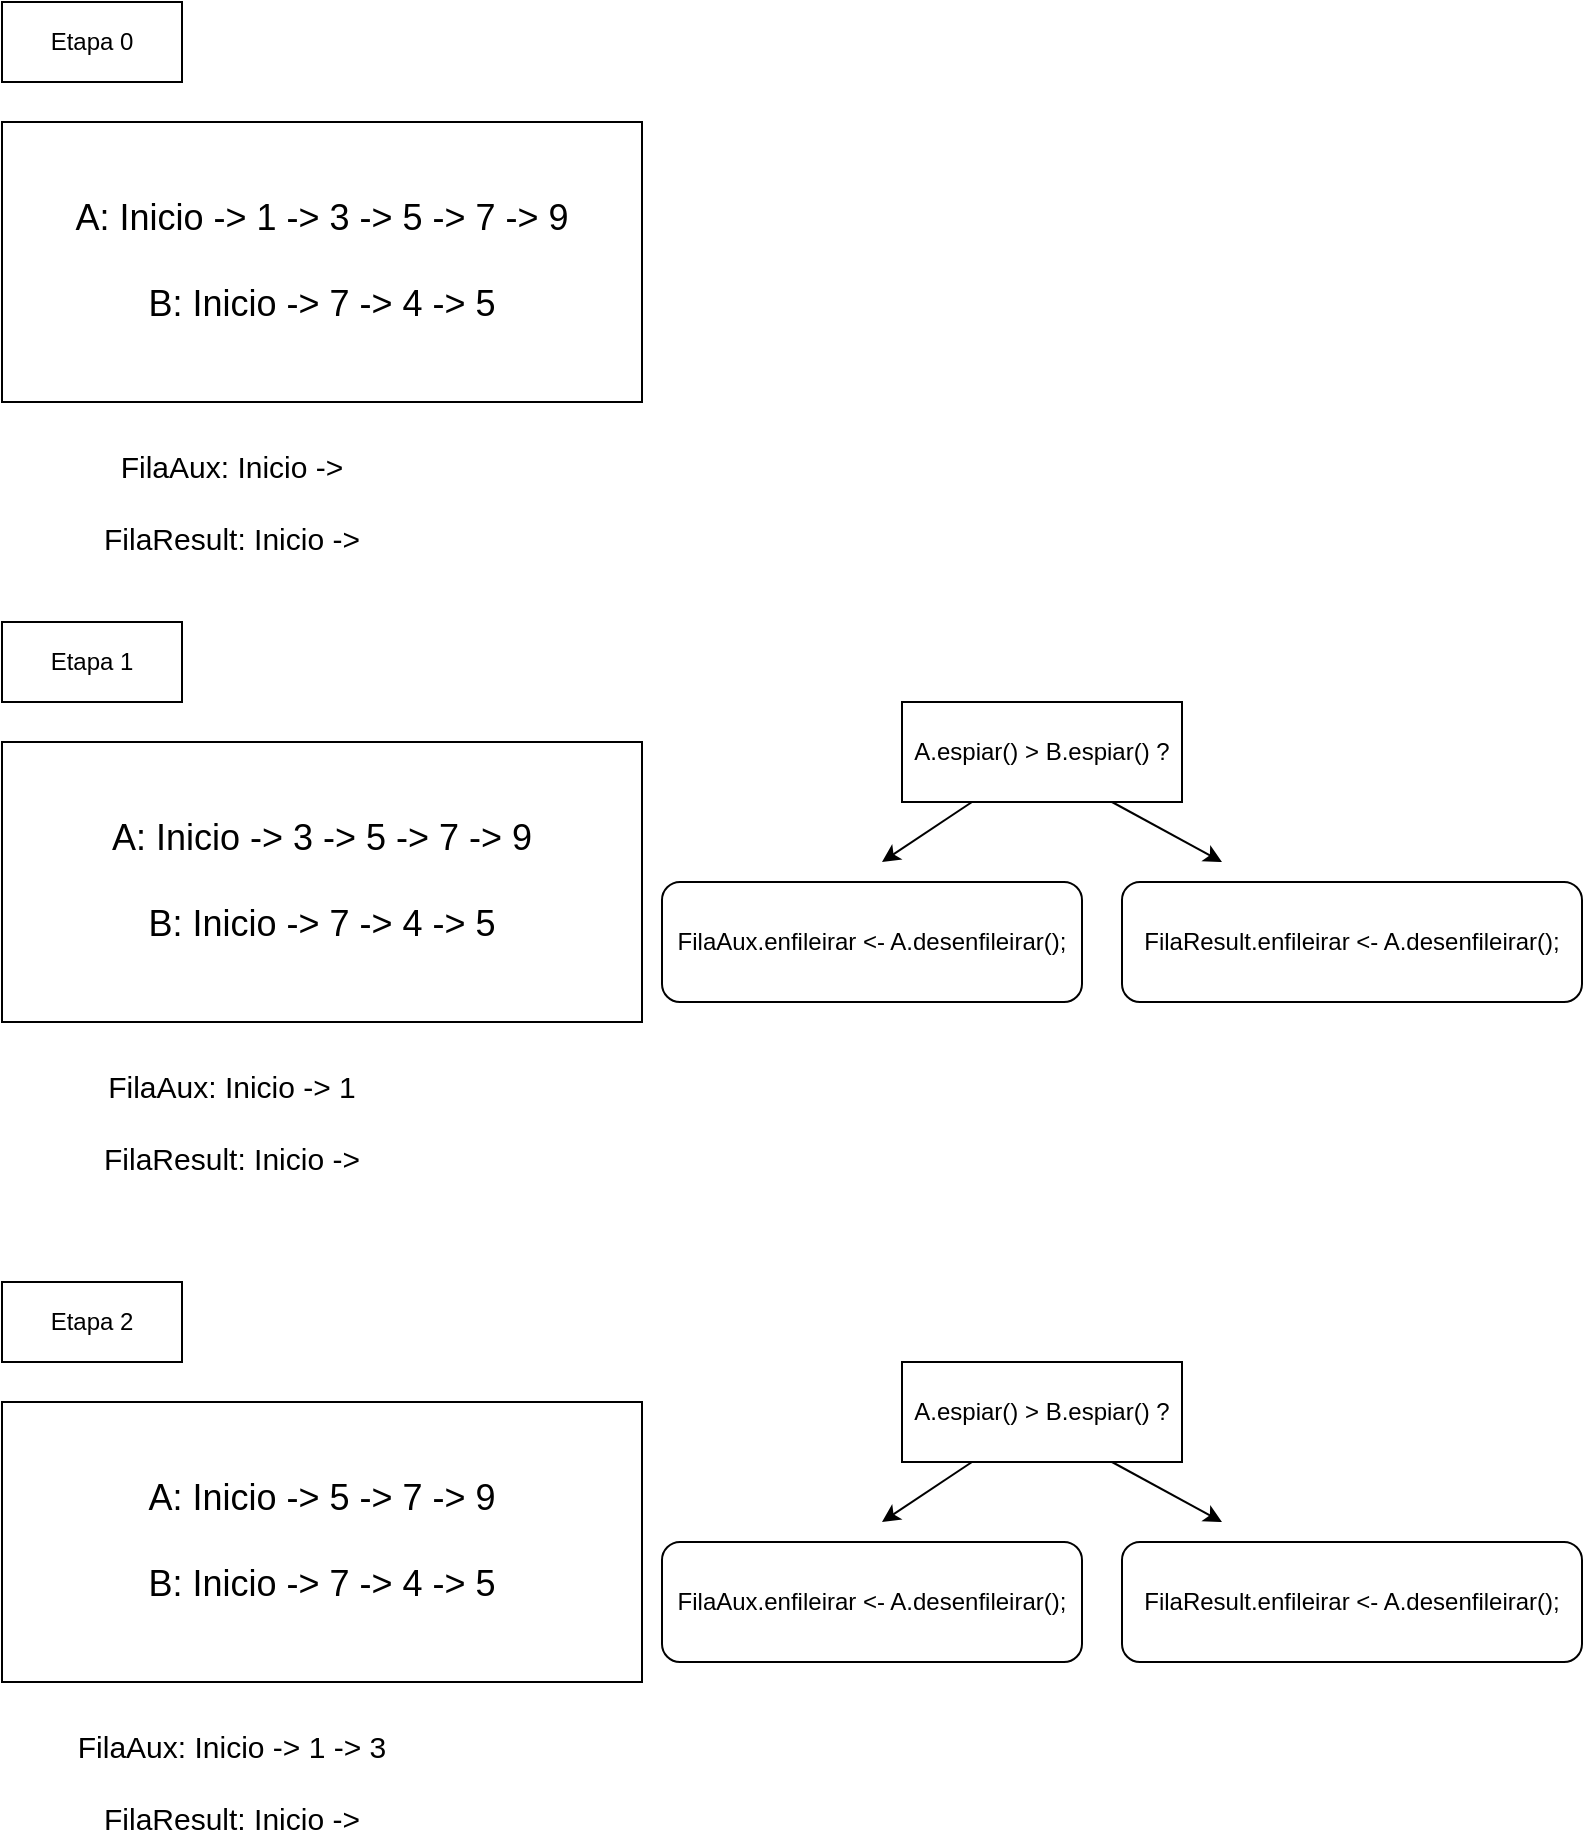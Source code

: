 <mxfile version="24.0.7" type="github" pages="8">
  <diagram name="Etapa 0-2" id="ppXbu7RifNGoVkPKwb2b">
    <mxGraphModel dx="1434" dy="750" grid="1" gridSize="10" guides="1" tooltips="1" connect="1" arrows="1" fold="1" page="1" pageScale="1" pageWidth="850" pageHeight="1100" math="0" shadow="0">
      <root>
        <mxCell id="5jc8T2HJ_rujNSSEuA2d-0" />
        <mxCell id="5jc8T2HJ_rujNSSEuA2d-1" parent="5jc8T2HJ_rujNSSEuA2d-0" />
        <mxCell id="5jc8T2HJ_rujNSSEuA2d-2" value="" style="rounded=0;whiteSpace=wrap;html=1;" vertex="1" parent="5jc8T2HJ_rujNSSEuA2d-1">
          <mxGeometry x="40" y="80" width="320" height="140" as="geometry" />
        </mxCell>
        <mxCell id="5jc8T2HJ_rujNSSEuA2d-3" value="&lt;div style=&quot;font-size: 18px;&quot;&gt;&lt;font style=&quot;font-size: 18px;&quot;&gt;A: Inicio -&amp;gt; 1 -&amp;gt; 3 -&amp;gt; 5 -&amp;gt; 7 -&amp;gt; 9&lt;br&gt;&lt;/font&gt;&lt;/div&gt;&lt;div style=&quot;font-size: 18px;&quot;&gt;&lt;font style=&quot;font-size: 18px;&quot;&gt;&lt;br&gt;&lt;/font&gt;&lt;/div&gt;&lt;div style=&quot;font-size: 18px;&quot;&gt;&lt;font style=&quot;font-size: 18px;&quot;&gt;&lt;font style=&quot;font-size: 18px;&quot;&gt;B: Inicio -&amp;gt; 7 -&amp;gt; 4 -&amp;gt; 5&lt;/font&gt;&lt;font style=&quot;font-size: 18px;&quot;&gt;&lt;br&gt;&lt;/font&gt;&lt;/font&gt;&lt;/div&gt;" style="text;html=1;align=center;verticalAlign=middle;whiteSpace=wrap;rounded=0;" vertex="1" parent="5jc8T2HJ_rujNSSEuA2d-1">
          <mxGeometry x="40" y="80" width="320" height="140" as="geometry" />
        </mxCell>
        <mxCell id="5jc8T2HJ_rujNSSEuA2d-4" value="&lt;div style=&quot;font-size: 15px;&quot;&gt;FilaAux: Inicio -&amp;gt;&lt;/div&gt;&lt;div style=&quot;font-size: 15px;&quot;&gt;&lt;br style=&quot;font-size: 15px;&quot;&gt;&lt;/div&gt;&lt;div style=&quot;font-size: 15px;&quot;&gt;FilaResult: Inicio -&amp;gt;&lt;br style=&quot;font-size: 15px;&quot;&gt;&lt;/div&gt;" style="text;html=1;align=center;verticalAlign=middle;whiteSpace=wrap;rounded=0;fontSize=15;" vertex="1" parent="5jc8T2HJ_rujNSSEuA2d-1">
          <mxGeometry x="40" y="240" width="230" height="60" as="geometry" />
        </mxCell>
        <mxCell id="5jc8T2HJ_rujNSSEuA2d-5" value="" style="rounded=0;whiteSpace=wrap;html=1;" vertex="1" parent="5jc8T2HJ_rujNSSEuA2d-1">
          <mxGeometry x="40" y="20" width="90" height="40" as="geometry" />
        </mxCell>
        <mxCell id="5jc8T2HJ_rujNSSEuA2d-6" value="Etapa 0" style="text;html=1;align=center;verticalAlign=middle;whiteSpace=wrap;rounded=0;" vertex="1" parent="5jc8T2HJ_rujNSSEuA2d-1">
          <mxGeometry x="40" y="20" width="90" height="40" as="geometry" />
        </mxCell>
        <mxCell id="5jc8T2HJ_rujNSSEuA2d-9" value="&lt;div style=&quot;font-size: 15px;&quot;&gt;FilaAux: Inicio -&amp;gt; 1&lt;br style=&quot;font-size: 15px;&quot;&gt;&lt;/div&gt;&lt;div style=&quot;font-size: 15px;&quot;&gt;&lt;br style=&quot;font-size: 15px;&quot;&gt;&lt;/div&gt;&lt;div style=&quot;font-size: 15px;&quot;&gt;FilaResult: Inicio -&amp;gt; &lt;br style=&quot;font-size: 15px;&quot;&gt;&lt;/div&gt;" style="text;html=1;align=center;verticalAlign=middle;whiteSpace=wrap;rounded=0;fontSize=15;" vertex="1" parent="5jc8T2HJ_rujNSSEuA2d-1">
          <mxGeometry x="40" y="550" width="230" height="60" as="geometry" />
        </mxCell>
        <mxCell id="5jc8T2HJ_rujNSSEuA2d-10" value="" style="rounded=0;whiteSpace=wrap;html=1;" vertex="1" parent="5jc8T2HJ_rujNSSEuA2d-1">
          <mxGeometry x="40" y="330" width="90" height="40" as="geometry" />
        </mxCell>
        <mxCell id="5jc8T2HJ_rujNSSEuA2d-11" value="Etapa 1" style="text;html=1;align=center;verticalAlign=middle;whiteSpace=wrap;rounded=0;" vertex="1" parent="5jc8T2HJ_rujNSSEuA2d-1">
          <mxGeometry x="40" y="330" width="90" height="40" as="geometry" />
        </mxCell>
        <mxCell id="791A1nb85vaMS7g2Dke9-0" value="" style="rounded=0;whiteSpace=wrap;html=1;" vertex="1" parent="5jc8T2HJ_rujNSSEuA2d-1">
          <mxGeometry x="40" y="390" width="320" height="140" as="geometry" />
        </mxCell>
        <mxCell id="791A1nb85vaMS7g2Dke9-1" value="&lt;div style=&quot;font-size: 18px;&quot;&gt;&lt;font style=&quot;font-size: 18px;&quot;&gt;A: Inicio -&amp;gt; 3 -&amp;gt; 5 -&amp;gt; 7 -&amp;gt; 9&lt;br&gt;&lt;/font&gt;&lt;/div&gt;&lt;div style=&quot;font-size: 18px;&quot;&gt;&lt;font style=&quot;font-size: 18px;&quot;&gt;&lt;br&gt;&lt;/font&gt;&lt;/div&gt;&lt;div style=&quot;font-size: 18px;&quot;&gt;&lt;font style=&quot;font-size: 18px;&quot;&gt;&lt;font style=&quot;font-size: 18px;&quot;&gt;B: Inicio -&amp;gt; 7 -&amp;gt; 4 -&amp;gt; 5&lt;/font&gt;&lt;font style=&quot;font-size: 18px;&quot;&gt;&lt;br&gt;&lt;/font&gt;&lt;/font&gt;&lt;/div&gt;" style="text;html=1;align=center;verticalAlign=middle;whiteSpace=wrap;rounded=0;" vertex="1" parent="5jc8T2HJ_rujNSSEuA2d-1">
          <mxGeometry x="40" y="390" width="320" height="140" as="geometry" />
        </mxCell>
        <mxCell id="791A1nb85vaMS7g2Dke9-2" value="" style="rounded=0;whiteSpace=wrap;html=1;" vertex="1" parent="5jc8T2HJ_rujNSSEuA2d-1">
          <mxGeometry x="490" y="370" width="140" height="50" as="geometry" />
        </mxCell>
        <mxCell id="791A1nb85vaMS7g2Dke9-3" value="A.espiar() &amp;gt; B.espiar() ?" style="text;html=1;align=center;verticalAlign=middle;whiteSpace=wrap;rounded=0;" vertex="1" parent="5jc8T2HJ_rujNSSEuA2d-1">
          <mxGeometry x="490" y="370" width="140" height="50" as="geometry" />
        </mxCell>
        <mxCell id="791A1nb85vaMS7g2Dke9-4" value="" style="endArrow=classic;html=1;rounded=0;exitX=0.25;exitY=1;exitDx=0;exitDy=0;" edge="1" parent="5jc8T2HJ_rujNSSEuA2d-1" source="791A1nb85vaMS7g2Dke9-3">
          <mxGeometry width="50" height="50" relative="1" as="geometry">
            <mxPoint x="400" y="420" as="sourcePoint" />
            <mxPoint x="480" y="450" as="targetPoint" />
          </mxGeometry>
        </mxCell>
        <mxCell id="791A1nb85vaMS7g2Dke9-5" value="" style="rounded=1;whiteSpace=wrap;html=1;" vertex="1" parent="5jc8T2HJ_rujNSSEuA2d-1">
          <mxGeometry x="370" y="460" width="210" height="60" as="geometry" />
        </mxCell>
        <mxCell id="791A1nb85vaMS7g2Dke9-7" value="&lt;div&gt;FilaAux.enfileirar &amp;lt;- A.desenfileirar();&lt;/div&gt;" style="text;html=1;align=center;verticalAlign=middle;whiteSpace=wrap;rounded=0;" vertex="1" parent="5jc8T2HJ_rujNSSEuA2d-1">
          <mxGeometry x="370" y="460" width="210" height="60" as="geometry" />
        </mxCell>
        <mxCell id="791A1nb85vaMS7g2Dke9-8" value="" style="endArrow=classic;html=1;rounded=0;exitX=0.75;exitY=1;exitDx=0;exitDy=0;" edge="1" parent="5jc8T2HJ_rujNSSEuA2d-1" source="791A1nb85vaMS7g2Dke9-3">
          <mxGeometry width="50" height="50" relative="1" as="geometry">
            <mxPoint x="755" y="420" as="sourcePoint" />
            <mxPoint x="650" y="450" as="targetPoint" />
          </mxGeometry>
        </mxCell>
        <mxCell id="791A1nb85vaMS7g2Dke9-9" value="" style="rounded=1;whiteSpace=wrap;html=1;" vertex="1" parent="5jc8T2HJ_rujNSSEuA2d-1">
          <mxGeometry x="600" y="460" width="230" height="60" as="geometry" />
        </mxCell>
        <mxCell id="791A1nb85vaMS7g2Dke9-10" value="&lt;div&gt;FilaResult.enfileirar &amp;lt;- A.desenfileirar();&lt;/div&gt;" style="text;html=1;align=center;verticalAlign=middle;whiteSpace=wrap;rounded=0;" vertex="1" parent="5jc8T2HJ_rujNSSEuA2d-1">
          <mxGeometry x="600" y="460" width="230" height="60" as="geometry" />
        </mxCell>
        <mxCell id="791A1nb85vaMS7g2Dke9-16" value="&lt;div style=&quot;font-size: 15px;&quot;&gt;FilaAux: Inicio -&amp;gt; 1 -&amp;gt; 3&lt;br style=&quot;font-size: 15px;&quot;&gt;&lt;/div&gt;&lt;div style=&quot;font-size: 15px;&quot;&gt;&lt;br style=&quot;font-size: 15px;&quot;&gt;&lt;/div&gt;&lt;div style=&quot;font-size: 15px;&quot;&gt;FilaResult: Inicio -&amp;gt; &lt;br style=&quot;font-size: 15px;&quot;&gt;&lt;/div&gt;" style="text;html=1;align=center;verticalAlign=middle;whiteSpace=wrap;rounded=0;fontSize=15;" vertex="1" parent="5jc8T2HJ_rujNSSEuA2d-1">
          <mxGeometry x="40" y="880" width="230" height="60" as="geometry" />
        </mxCell>
        <mxCell id="791A1nb85vaMS7g2Dke9-17" value="" style="rounded=0;whiteSpace=wrap;html=1;" vertex="1" parent="5jc8T2HJ_rujNSSEuA2d-1">
          <mxGeometry x="40" y="660" width="90" height="40" as="geometry" />
        </mxCell>
        <mxCell id="791A1nb85vaMS7g2Dke9-18" value="Etapa 2" style="text;html=1;align=center;verticalAlign=middle;whiteSpace=wrap;rounded=0;" vertex="1" parent="5jc8T2HJ_rujNSSEuA2d-1">
          <mxGeometry x="40" y="660" width="90" height="40" as="geometry" />
        </mxCell>
        <mxCell id="791A1nb85vaMS7g2Dke9-19" value="" style="rounded=0;whiteSpace=wrap;html=1;" vertex="1" parent="5jc8T2HJ_rujNSSEuA2d-1">
          <mxGeometry x="40" y="720" width="320" height="140" as="geometry" />
        </mxCell>
        <mxCell id="791A1nb85vaMS7g2Dke9-20" value="&lt;div style=&quot;font-size: 18px;&quot;&gt;&lt;font style=&quot;font-size: 18px;&quot;&gt;A: Inicio -&amp;gt; 5 -&amp;gt; 7 -&amp;gt; 9&lt;br&gt;&lt;/font&gt;&lt;/div&gt;&lt;div style=&quot;font-size: 18px;&quot;&gt;&lt;font style=&quot;font-size: 18px;&quot;&gt;&lt;br&gt;&lt;/font&gt;&lt;/div&gt;&lt;div style=&quot;font-size: 18px;&quot;&gt;&lt;font style=&quot;font-size: 18px;&quot;&gt;&lt;font style=&quot;font-size: 18px;&quot;&gt;B: Inicio -&amp;gt; 7 -&amp;gt; 4 -&amp;gt; 5&lt;/font&gt;&lt;font style=&quot;font-size: 18px;&quot;&gt;&lt;br&gt;&lt;/font&gt;&lt;/font&gt;&lt;/div&gt;" style="text;html=1;align=center;verticalAlign=middle;whiteSpace=wrap;rounded=0;" vertex="1" parent="5jc8T2HJ_rujNSSEuA2d-1">
          <mxGeometry x="40" y="720" width="320" height="140" as="geometry" />
        </mxCell>
        <mxCell id="791A1nb85vaMS7g2Dke9-21" value="" style="rounded=0;whiteSpace=wrap;html=1;" vertex="1" parent="5jc8T2HJ_rujNSSEuA2d-1">
          <mxGeometry x="490" y="700" width="140" height="50" as="geometry" />
        </mxCell>
        <mxCell id="791A1nb85vaMS7g2Dke9-22" value="A.espiar() &amp;gt; B.espiar() ?" style="text;html=1;align=center;verticalAlign=middle;whiteSpace=wrap;rounded=0;" vertex="1" parent="5jc8T2HJ_rujNSSEuA2d-1">
          <mxGeometry x="490" y="700" width="140" height="50" as="geometry" />
        </mxCell>
        <mxCell id="791A1nb85vaMS7g2Dke9-23" value="" style="endArrow=classic;html=1;rounded=0;exitX=0.25;exitY=1;exitDx=0;exitDy=0;" edge="1" parent="5jc8T2HJ_rujNSSEuA2d-1" source="791A1nb85vaMS7g2Dke9-22">
          <mxGeometry width="50" height="50" relative="1" as="geometry">
            <mxPoint x="400" y="750" as="sourcePoint" />
            <mxPoint x="480" y="780" as="targetPoint" />
          </mxGeometry>
        </mxCell>
        <mxCell id="791A1nb85vaMS7g2Dke9-24" value="" style="rounded=1;whiteSpace=wrap;html=1;" vertex="1" parent="5jc8T2HJ_rujNSSEuA2d-1">
          <mxGeometry x="370" y="790" width="210" height="60" as="geometry" />
        </mxCell>
        <mxCell id="791A1nb85vaMS7g2Dke9-25" value="&lt;div&gt;FilaAux.enfileirar &amp;lt;- A.desenfileirar();&lt;/div&gt;" style="text;html=1;align=center;verticalAlign=middle;whiteSpace=wrap;rounded=0;" vertex="1" parent="5jc8T2HJ_rujNSSEuA2d-1">
          <mxGeometry x="370" y="790" width="210" height="60" as="geometry" />
        </mxCell>
        <mxCell id="791A1nb85vaMS7g2Dke9-26" value="" style="endArrow=classic;html=1;rounded=0;exitX=0.75;exitY=1;exitDx=0;exitDy=0;" edge="1" parent="5jc8T2HJ_rujNSSEuA2d-1" source="791A1nb85vaMS7g2Dke9-22">
          <mxGeometry width="50" height="50" relative="1" as="geometry">
            <mxPoint x="755" y="750" as="sourcePoint" />
            <mxPoint x="650" y="780" as="targetPoint" />
          </mxGeometry>
        </mxCell>
        <mxCell id="791A1nb85vaMS7g2Dke9-27" value="" style="rounded=1;whiteSpace=wrap;html=1;" vertex="1" parent="5jc8T2HJ_rujNSSEuA2d-1">
          <mxGeometry x="600" y="790" width="230" height="60" as="geometry" />
        </mxCell>
        <mxCell id="791A1nb85vaMS7g2Dke9-28" value="&lt;div&gt;FilaResult.enfileirar &amp;lt;- A.desenfileirar();&lt;/div&gt;" style="text;html=1;align=center;verticalAlign=middle;whiteSpace=wrap;rounded=0;" vertex="1" parent="5jc8T2HJ_rujNSSEuA2d-1">
          <mxGeometry x="600" y="790" width="230" height="60" as="geometry" />
        </mxCell>
      </root>
    </mxGraphModel>
  </diagram>
  <diagram name="Etapa 3-5" id="frB3teTft0m3BFV0g_Ts">
    <mxGraphModel dx="1434" dy="750" grid="1" gridSize="10" guides="1" tooltips="1" connect="1" arrows="1" fold="1" page="1" pageScale="1" pageWidth="850" pageHeight="1100" math="0" shadow="0">
      <root>
        <mxCell id="O8U0HBMNPblO6KRmEmZE-0" />
        <mxCell id="O8U0HBMNPblO6KRmEmZE-1" parent="O8U0HBMNPblO6KRmEmZE-0" />
        <mxCell id="O8U0HBMNPblO6KRmEmZE-20" value="&lt;div style=&quot;font-size: 15px;&quot;&gt;FilaAux: Inicio -&amp;gt; 1 -&amp;gt; 3 -&amp;gt; 5&lt;br style=&quot;font-size: 15px;&quot;&gt;&lt;/div&gt;&lt;div style=&quot;font-size: 15px;&quot;&gt;&lt;br style=&quot;font-size: 15px;&quot;&gt;&lt;/div&gt;&lt;div style=&quot;font-size: 15px;&quot;&gt;FilaResult: Inicio -&amp;gt; &lt;br style=&quot;font-size: 15px;&quot;&gt;&lt;/div&gt;" style="text;html=1;align=center;verticalAlign=middle;whiteSpace=wrap;rounded=0;fontSize=15;" vertex="1" parent="O8U0HBMNPblO6KRmEmZE-1">
          <mxGeometry x="40" y="240" width="230" height="60" as="geometry" />
        </mxCell>
        <mxCell id="O8U0HBMNPblO6KRmEmZE-21" value="" style="rounded=0;whiteSpace=wrap;html=1;" vertex="1" parent="O8U0HBMNPblO6KRmEmZE-1">
          <mxGeometry x="40" y="20" width="90" height="40" as="geometry" />
        </mxCell>
        <mxCell id="O8U0HBMNPblO6KRmEmZE-22" value="Etapa 3" style="text;html=1;align=center;verticalAlign=middle;whiteSpace=wrap;rounded=0;" vertex="1" parent="O8U0HBMNPblO6KRmEmZE-1">
          <mxGeometry x="40" y="20" width="90" height="40" as="geometry" />
        </mxCell>
        <mxCell id="O8U0HBMNPblO6KRmEmZE-23" value="" style="rounded=0;whiteSpace=wrap;html=1;" vertex="1" parent="O8U0HBMNPblO6KRmEmZE-1">
          <mxGeometry x="40" y="80" width="320" height="140" as="geometry" />
        </mxCell>
        <mxCell id="O8U0HBMNPblO6KRmEmZE-24" value="&lt;div style=&quot;font-size: 18px;&quot;&gt;&lt;font style=&quot;font-size: 18px;&quot;&gt;A: Inicio -&amp;gt; 7 -&amp;gt; 9&lt;br&gt;&lt;/font&gt;&lt;/div&gt;&lt;div style=&quot;font-size: 18px;&quot;&gt;&lt;font style=&quot;font-size: 18px;&quot;&gt;&lt;br&gt;&lt;/font&gt;&lt;/div&gt;&lt;div style=&quot;font-size: 18px;&quot;&gt;&lt;font style=&quot;font-size: 18px;&quot;&gt;&lt;font style=&quot;font-size: 18px;&quot;&gt;B: Inicio -&amp;gt; 7 -&amp;gt; 4 -&amp;gt; 5&lt;/font&gt;&lt;font style=&quot;font-size: 18px;&quot;&gt;&lt;br&gt;&lt;/font&gt;&lt;/font&gt;&lt;/div&gt;" style="text;html=1;align=center;verticalAlign=middle;whiteSpace=wrap;rounded=0;" vertex="1" parent="O8U0HBMNPblO6KRmEmZE-1">
          <mxGeometry x="40" y="80" width="320" height="140" as="geometry" />
        </mxCell>
        <mxCell id="O8U0HBMNPblO6KRmEmZE-25" value="" style="rounded=0;whiteSpace=wrap;html=1;" vertex="1" parent="O8U0HBMNPblO6KRmEmZE-1">
          <mxGeometry x="490" y="60" width="140" height="50" as="geometry" />
        </mxCell>
        <mxCell id="O8U0HBMNPblO6KRmEmZE-26" value="A.espiar() &amp;gt; B.espiar() ?" style="text;html=1;align=center;verticalAlign=middle;whiteSpace=wrap;rounded=0;" vertex="1" parent="O8U0HBMNPblO6KRmEmZE-1">
          <mxGeometry x="490" y="60" width="140" height="50" as="geometry" />
        </mxCell>
        <mxCell id="O8U0HBMNPblO6KRmEmZE-27" value="" style="endArrow=classic;html=1;rounded=0;exitX=0.25;exitY=1;exitDx=0;exitDy=0;" edge="1" parent="O8U0HBMNPblO6KRmEmZE-1" source="O8U0HBMNPblO6KRmEmZE-26">
          <mxGeometry width="50" height="50" relative="1" as="geometry">
            <mxPoint x="400" y="110" as="sourcePoint" />
            <mxPoint x="480" y="140" as="targetPoint" />
          </mxGeometry>
        </mxCell>
        <mxCell id="O8U0HBMNPblO6KRmEmZE-28" value="" style="rounded=1;whiteSpace=wrap;html=1;" vertex="1" parent="O8U0HBMNPblO6KRmEmZE-1">
          <mxGeometry x="370" y="150" width="210" height="60" as="geometry" />
        </mxCell>
        <mxCell id="O8U0HBMNPblO6KRmEmZE-29" value="&lt;div&gt;FilaAux.enfileirar &amp;lt;- A.desenfileirar();&lt;/div&gt;" style="text;html=1;align=center;verticalAlign=middle;whiteSpace=wrap;rounded=0;" vertex="1" parent="O8U0HBMNPblO6KRmEmZE-1">
          <mxGeometry x="370" y="150" width="210" height="60" as="geometry" />
        </mxCell>
        <mxCell id="O8U0HBMNPblO6KRmEmZE-30" value="" style="endArrow=classic;html=1;rounded=0;exitX=0.75;exitY=1;exitDx=0;exitDy=0;" edge="1" parent="O8U0HBMNPblO6KRmEmZE-1" source="O8U0HBMNPblO6KRmEmZE-26">
          <mxGeometry width="50" height="50" relative="1" as="geometry">
            <mxPoint x="755" y="110" as="sourcePoint" />
            <mxPoint x="650" y="140" as="targetPoint" />
          </mxGeometry>
        </mxCell>
        <mxCell id="O8U0HBMNPblO6KRmEmZE-31" value="" style="rounded=1;whiteSpace=wrap;html=1;" vertex="1" parent="O8U0HBMNPblO6KRmEmZE-1">
          <mxGeometry x="600" y="150" width="230" height="60" as="geometry" />
        </mxCell>
        <mxCell id="O8U0HBMNPblO6KRmEmZE-32" value="&lt;div&gt;FilaResult.enfileirar &amp;lt;- A.desenfileirar();&lt;/div&gt;" style="text;html=1;align=center;verticalAlign=middle;whiteSpace=wrap;rounded=0;" vertex="1" parent="O8U0HBMNPblO6KRmEmZE-1">
          <mxGeometry x="600" y="150" width="230" height="60" as="geometry" />
        </mxCell>
        <mxCell id="nlbFXy-MAsSvJcnbLc6O-0" value="&lt;div style=&quot;font-size: 15px;&quot;&gt;FilaAux: Inicio -&amp;gt; 1 -&amp;gt; 3 -&amp;gt; 5&lt;br style=&quot;font-size: 15px;&quot;&gt;&lt;/div&gt;&lt;div style=&quot;font-size: 15px;&quot;&gt;&lt;br style=&quot;font-size: 15px;&quot;&gt;&lt;/div&gt;&lt;div style=&quot;font-size: 15px;&quot;&gt;FilaResult: Inicio -&amp;gt; 7&lt;br style=&quot;font-size: 15px;&quot;&gt;&lt;/div&gt;" style="text;html=1;align=center;verticalAlign=middle;whiteSpace=wrap;rounded=0;fontSize=15;" vertex="1" parent="O8U0HBMNPblO6KRmEmZE-1">
          <mxGeometry x="40" y="550" width="230" height="60" as="geometry" />
        </mxCell>
        <mxCell id="nlbFXy-MAsSvJcnbLc6O-1" value="" style="rounded=0;whiteSpace=wrap;html=1;" vertex="1" parent="O8U0HBMNPblO6KRmEmZE-1">
          <mxGeometry x="40" y="330" width="90" height="40" as="geometry" />
        </mxCell>
        <mxCell id="nlbFXy-MAsSvJcnbLc6O-2" value="Etapa 4" style="text;html=1;align=center;verticalAlign=middle;whiteSpace=wrap;rounded=0;" vertex="1" parent="O8U0HBMNPblO6KRmEmZE-1">
          <mxGeometry x="40" y="330" width="90" height="40" as="geometry" />
        </mxCell>
        <mxCell id="nlbFXy-MAsSvJcnbLc6O-3" value="" style="rounded=0;whiteSpace=wrap;html=1;" vertex="1" parent="O8U0HBMNPblO6KRmEmZE-1">
          <mxGeometry x="40" y="390" width="320" height="140" as="geometry" />
        </mxCell>
        <mxCell id="nlbFXy-MAsSvJcnbLc6O-4" value="&lt;div style=&quot;font-size: 18px;&quot;&gt;&lt;font style=&quot;font-size: 18px;&quot;&gt;A: Inicio -&amp;gt; 9&lt;br&gt;&lt;/font&gt;&lt;/div&gt;&lt;div style=&quot;font-size: 18px;&quot;&gt;&lt;font style=&quot;font-size: 18px;&quot;&gt;&lt;br&gt;&lt;/font&gt;&lt;/div&gt;&lt;div style=&quot;font-size: 18px;&quot;&gt;&lt;font style=&quot;font-size: 18px;&quot;&gt;&lt;font style=&quot;font-size: 18px;&quot;&gt;B: Inicio -&amp;gt; 7 -&amp;gt; 4 -&amp;gt; 5&lt;/font&gt;&lt;font style=&quot;font-size: 18px;&quot;&gt;&lt;br&gt;&lt;/font&gt;&lt;/font&gt;&lt;/div&gt;" style="text;html=1;align=center;verticalAlign=middle;whiteSpace=wrap;rounded=0;" vertex="1" parent="O8U0HBMNPblO6KRmEmZE-1">
          <mxGeometry x="40" y="390" width="320" height="140" as="geometry" />
        </mxCell>
        <mxCell id="nlbFXy-MAsSvJcnbLc6O-5" value="" style="rounded=0;whiteSpace=wrap;html=1;" vertex="1" parent="O8U0HBMNPblO6KRmEmZE-1">
          <mxGeometry x="490" y="370" width="140" height="50" as="geometry" />
        </mxCell>
        <mxCell id="nlbFXy-MAsSvJcnbLc6O-6" value="A.espiar() &amp;gt; B.espiar() ?" style="text;html=1;align=center;verticalAlign=middle;whiteSpace=wrap;rounded=0;" vertex="1" parent="O8U0HBMNPblO6KRmEmZE-1">
          <mxGeometry x="490" y="370" width="140" height="50" as="geometry" />
        </mxCell>
        <mxCell id="nlbFXy-MAsSvJcnbLc6O-7" value="" style="endArrow=classic;html=1;rounded=0;exitX=0.25;exitY=1;exitDx=0;exitDy=0;" edge="1" parent="O8U0HBMNPblO6KRmEmZE-1" source="nlbFXy-MAsSvJcnbLc6O-6">
          <mxGeometry width="50" height="50" relative="1" as="geometry">
            <mxPoint x="400" y="420" as="sourcePoint" />
            <mxPoint x="480" y="450" as="targetPoint" />
          </mxGeometry>
        </mxCell>
        <mxCell id="nlbFXy-MAsSvJcnbLc6O-8" value="" style="rounded=1;whiteSpace=wrap;html=1;" vertex="1" parent="O8U0HBMNPblO6KRmEmZE-1">
          <mxGeometry x="370" y="460" width="210" height="60" as="geometry" />
        </mxCell>
        <mxCell id="nlbFXy-MAsSvJcnbLc6O-9" value="&lt;div&gt;FilaAux.enfileirar &amp;lt;- A.desenfileirar();&lt;/div&gt;" style="text;html=1;align=center;verticalAlign=middle;whiteSpace=wrap;rounded=0;" vertex="1" parent="O8U0HBMNPblO6KRmEmZE-1">
          <mxGeometry x="370" y="460" width="210" height="60" as="geometry" />
        </mxCell>
        <mxCell id="nlbFXy-MAsSvJcnbLc6O-10" value="" style="endArrow=classic;html=1;rounded=0;exitX=0.75;exitY=1;exitDx=0;exitDy=0;" edge="1" parent="O8U0HBMNPblO6KRmEmZE-1" source="nlbFXy-MAsSvJcnbLc6O-6">
          <mxGeometry width="50" height="50" relative="1" as="geometry">
            <mxPoint x="755" y="420" as="sourcePoint" />
            <mxPoint x="650" y="450" as="targetPoint" />
          </mxGeometry>
        </mxCell>
        <mxCell id="nlbFXy-MAsSvJcnbLc6O-11" value="" style="rounded=1;whiteSpace=wrap;html=1;" vertex="1" parent="O8U0HBMNPblO6KRmEmZE-1">
          <mxGeometry x="600" y="460" width="230" height="60" as="geometry" />
        </mxCell>
        <mxCell id="nlbFXy-MAsSvJcnbLc6O-12" value="&lt;div&gt;FilaResult.enfileirar &amp;lt;- A.desenfileirar();&lt;/div&gt;" style="text;html=1;align=center;verticalAlign=middle;whiteSpace=wrap;rounded=0;" vertex="1" parent="O8U0HBMNPblO6KRmEmZE-1">
          <mxGeometry x="600" y="460" width="230" height="60" as="geometry" />
        </mxCell>
        <mxCell id="nlbFXy-MAsSvJcnbLc6O-13" value="&lt;div style=&quot;font-size: 15px;&quot;&gt;FilaAux: Inicio -&amp;gt; 1 -&amp;gt; 3 -&amp;gt; 5 -&amp;gt; 9&lt;br style=&quot;font-size: 15px;&quot;&gt;&lt;/div&gt;&lt;div style=&quot;font-size: 15px;&quot;&gt;&lt;br style=&quot;font-size: 15px;&quot;&gt;&lt;/div&gt;&lt;div style=&quot;font-size: 15px;&quot;&gt;FilaResult: Inicio -&amp;gt; 7&lt;br style=&quot;font-size: 15px;&quot;&gt;&lt;/div&gt;" style="text;html=1;align=center;verticalAlign=middle;whiteSpace=wrap;rounded=0;fontSize=15;" vertex="1" parent="O8U0HBMNPblO6KRmEmZE-1">
          <mxGeometry x="40" y="940" width="230" height="60" as="geometry" />
        </mxCell>
        <mxCell id="nlbFXy-MAsSvJcnbLc6O-14" value="" style="rounded=0;whiteSpace=wrap;html=1;" vertex="1" parent="O8U0HBMNPblO6KRmEmZE-1">
          <mxGeometry x="40" y="720" width="90" height="40" as="geometry" />
        </mxCell>
        <mxCell id="nlbFXy-MAsSvJcnbLc6O-15" value="Etapa 5" style="text;html=1;align=center;verticalAlign=middle;whiteSpace=wrap;rounded=0;" vertex="1" parent="O8U0HBMNPblO6KRmEmZE-1">
          <mxGeometry x="40" y="720" width="90" height="40" as="geometry" />
        </mxCell>
        <mxCell id="nlbFXy-MAsSvJcnbLc6O-16" value="" style="rounded=0;whiteSpace=wrap;html=1;" vertex="1" parent="O8U0HBMNPblO6KRmEmZE-1">
          <mxGeometry x="40" y="780" width="320" height="140" as="geometry" />
        </mxCell>
        <mxCell id="nlbFXy-MAsSvJcnbLc6O-17" value="&lt;div style=&quot;font-size: 18px;&quot;&gt;&lt;font style=&quot;font-size: 18px;&quot;&gt;A: Inicio -&amp;gt;&lt;br&gt;&lt;/font&gt;&lt;/div&gt;&lt;div style=&quot;font-size: 18px;&quot;&gt;&lt;font style=&quot;font-size: 18px;&quot;&gt;&lt;br&gt;&lt;/font&gt;&lt;/div&gt;&lt;div style=&quot;font-size: 18px;&quot;&gt;&lt;font style=&quot;font-size: 18px;&quot;&gt;&lt;font style=&quot;font-size: 18px;&quot;&gt;B: Inicio -&amp;gt; 7 -&amp;gt; 4 -&amp;gt; 5&lt;/font&gt;&lt;font style=&quot;font-size: 18px;&quot;&gt;&lt;br&gt;&lt;/font&gt;&lt;/font&gt;&lt;/div&gt;" style="text;html=1;align=center;verticalAlign=middle;whiteSpace=wrap;rounded=0;" vertex="1" parent="O8U0HBMNPblO6KRmEmZE-1">
          <mxGeometry x="40" y="780" width="320" height="140" as="geometry" />
        </mxCell>
        <mxCell id="nlbFXy-MAsSvJcnbLc6O-18" value="" style="rounded=0;whiteSpace=wrap;html=1;" vertex="1" parent="O8U0HBMNPblO6KRmEmZE-1">
          <mxGeometry x="490" y="760" width="140" height="50" as="geometry" />
        </mxCell>
        <mxCell id="nlbFXy-MAsSvJcnbLc6O-19" value="A.espiar() &amp;gt; B.espiar() ?" style="text;html=1;align=center;verticalAlign=middle;whiteSpace=wrap;rounded=0;" vertex="1" parent="O8U0HBMNPblO6KRmEmZE-1">
          <mxGeometry x="490" y="760" width="140" height="50" as="geometry" />
        </mxCell>
        <mxCell id="nlbFXy-MAsSvJcnbLc6O-20" value="" style="endArrow=classic;html=1;rounded=0;exitX=0.25;exitY=1;exitDx=0;exitDy=0;" edge="1" parent="O8U0HBMNPblO6KRmEmZE-1" source="nlbFXy-MAsSvJcnbLc6O-19">
          <mxGeometry width="50" height="50" relative="1" as="geometry">
            <mxPoint x="400" y="810" as="sourcePoint" />
            <mxPoint x="480" y="840" as="targetPoint" />
          </mxGeometry>
        </mxCell>
        <mxCell id="nlbFXy-MAsSvJcnbLc6O-21" value="" style="rounded=1;whiteSpace=wrap;html=1;" vertex="1" parent="O8U0HBMNPblO6KRmEmZE-1">
          <mxGeometry x="370" y="850" width="210" height="60" as="geometry" />
        </mxCell>
        <mxCell id="nlbFXy-MAsSvJcnbLc6O-22" value="&lt;div&gt;FilaAux.enfileirar &amp;lt;- A.desenfileirar();&lt;/div&gt;" style="text;html=1;align=center;verticalAlign=middle;whiteSpace=wrap;rounded=0;" vertex="1" parent="O8U0HBMNPblO6KRmEmZE-1">
          <mxGeometry x="370" y="850" width="210" height="60" as="geometry" />
        </mxCell>
        <mxCell id="nlbFXy-MAsSvJcnbLc6O-23" value="" style="endArrow=classic;html=1;rounded=0;exitX=0.75;exitY=1;exitDx=0;exitDy=0;" edge="1" parent="O8U0HBMNPblO6KRmEmZE-1" source="nlbFXy-MAsSvJcnbLc6O-19">
          <mxGeometry width="50" height="50" relative="1" as="geometry">
            <mxPoint x="755" y="810" as="sourcePoint" />
            <mxPoint x="650" y="840" as="targetPoint" />
          </mxGeometry>
        </mxCell>
        <mxCell id="nlbFXy-MAsSvJcnbLc6O-24" value="" style="rounded=1;whiteSpace=wrap;html=1;" vertex="1" parent="O8U0HBMNPblO6KRmEmZE-1">
          <mxGeometry x="600" y="850" width="230" height="60" as="geometry" />
        </mxCell>
        <mxCell id="nlbFXy-MAsSvJcnbLc6O-25" value="&lt;div&gt;FilaResult.enfileirar &amp;lt;- A.desenfileirar();&lt;/div&gt;" style="text;html=1;align=center;verticalAlign=middle;whiteSpace=wrap;rounded=0;" vertex="1" parent="O8U0HBMNPblO6KRmEmZE-1">
          <mxGeometry x="600" y="850" width="230" height="60" as="geometry" />
        </mxCell>
      </root>
    </mxGraphModel>
  </diagram>
  <diagram name="Etapa 6-8" id="b3kgLxuutx6gHrBzyTiA">
    <mxGraphModel dx="1434" dy="750" grid="1" gridSize="10" guides="1" tooltips="1" connect="1" arrows="1" fold="1" page="1" pageScale="1" pageWidth="850" pageHeight="1100" math="0" shadow="0">
      <root>
        <mxCell id="oomIIIVNe8EQw-Ihzb53-0" />
        <mxCell id="oomIIIVNe8EQw-Ihzb53-1" parent="oomIIIVNe8EQw-Ihzb53-0" />
        <mxCell id="oomIIIVNe8EQw-Ihzb53-28" value="&lt;div style=&quot;font-size: 15px;&quot;&gt;FilaAux: Inicio -&amp;gt; 1 -&amp;gt; 3 -&amp;gt; 5 -&amp;gt; 9&lt;br style=&quot;font-size: 15px;&quot;&gt;&lt;/div&gt;&lt;div style=&quot;font-size: 15px;&quot;&gt;&lt;br style=&quot;font-size: 15px;&quot;&gt;&lt;/div&gt;&lt;div style=&quot;font-size: 15px;&quot;&gt;FilaResult: Inicio -&amp;gt; 7&lt;br style=&quot;font-size: 15px;&quot;&gt;&lt;/div&gt;" style="text;html=1;align=center;verticalAlign=middle;whiteSpace=wrap;rounded=0;fontSize=15;" vertex="1" parent="oomIIIVNe8EQw-Ihzb53-1">
          <mxGeometry x="30" y="240" width="230" height="60" as="geometry" />
        </mxCell>
        <mxCell id="oomIIIVNe8EQw-Ihzb53-29" value="" style="rounded=0;whiteSpace=wrap;html=1;" vertex="1" parent="oomIIIVNe8EQw-Ihzb53-1">
          <mxGeometry x="30" y="20" width="90" height="40" as="geometry" />
        </mxCell>
        <mxCell id="oomIIIVNe8EQw-Ihzb53-30" value="Etapa 6" style="text;html=1;align=center;verticalAlign=middle;whiteSpace=wrap;rounded=0;" vertex="1" parent="oomIIIVNe8EQw-Ihzb53-1">
          <mxGeometry x="30" y="20" width="90" height="40" as="geometry" />
        </mxCell>
        <mxCell id="oomIIIVNe8EQw-Ihzb53-31" value="" style="rounded=0;whiteSpace=wrap;html=1;" vertex="1" parent="oomIIIVNe8EQw-Ihzb53-1">
          <mxGeometry x="30" y="80" width="320" height="140" as="geometry" />
        </mxCell>
        <mxCell id="oomIIIVNe8EQw-Ihzb53-32" value="&lt;div style=&quot;font-size: 18px;&quot;&gt;&lt;font style=&quot;font-size: 18px;&quot;&gt;A: Inicio -&amp;gt;&lt;br&gt;&lt;/font&gt;&lt;/div&gt;&lt;div style=&quot;font-size: 18px;&quot;&gt;&lt;font style=&quot;font-size: 18px;&quot;&gt;&lt;br&gt;&lt;/font&gt;&lt;/div&gt;&lt;div style=&quot;font-size: 18px;&quot;&gt;&lt;font style=&quot;font-size: 18px;&quot;&gt;&lt;font style=&quot;font-size: 18px;&quot;&gt;B: Inicio -&amp;gt; 4 -&amp;gt; 5&lt;/font&gt;&lt;font style=&quot;font-size: 18px;&quot;&gt;&lt;br&gt;&lt;/font&gt;&lt;/font&gt;&lt;/div&gt;" style="text;html=1;align=center;verticalAlign=middle;whiteSpace=wrap;rounded=0;" vertex="1" parent="oomIIIVNe8EQw-Ihzb53-1">
          <mxGeometry x="30" y="80" width="320" height="140" as="geometry" />
        </mxCell>
        <mxCell id="oomIIIVNe8EQw-Ihzb53-33" value="" style="rounded=0;whiteSpace=wrap;html=1;" vertex="1" parent="oomIIIVNe8EQw-Ihzb53-1">
          <mxGeometry x="490" y="50" width="140" height="50" as="geometry" />
        </mxCell>
        <mxCell id="oomIIIVNe8EQw-Ihzb53-34" value="A.espia() == NULL ?" style="text;html=1;align=center;verticalAlign=middle;whiteSpace=wrap;rounded=0;" vertex="1" parent="oomIIIVNe8EQw-Ihzb53-1">
          <mxGeometry x="490" y="50" width="140" height="50" as="geometry" />
        </mxCell>
        <mxCell id="oomIIIVNe8EQw-Ihzb53-35" value="" style="endArrow=classic;html=1;rounded=0;" edge="1" parent="oomIIIVNe8EQw-Ihzb53-1">
          <mxGeometry width="50" height="50" relative="1" as="geometry">
            <mxPoint x="570" y="110" as="sourcePoint" />
            <mxPoint x="570" y="160" as="targetPoint" />
          </mxGeometry>
        </mxCell>
        <mxCell id="oomIIIVNe8EQw-Ihzb53-36" value="" style="rounded=1;whiteSpace=wrap;html=1;" vertex="1" parent="oomIIIVNe8EQw-Ihzb53-1">
          <mxGeometry x="460" y="170" width="210" height="60" as="geometry" />
        </mxCell>
        <mxCell id="oomIIIVNe8EQw-Ihzb53-37" value="&lt;div&gt;B.desenfileirar()&lt;br&gt;&lt;/div&gt;" style="text;html=1;align=center;verticalAlign=middle;whiteSpace=wrap;rounded=0;" vertex="1" parent="oomIIIVNe8EQw-Ihzb53-1">
          <mxGeometry x="460" y="170" width="210" height="60" as="geometry" />
        </mxCell>
        <mxCell id="22OBPad7C-L_ZdzDEvKe-0" value="&lt;div style=&quot;font-size: 15px;&quot;&gt;FilaAux: Inicio -&amp;gt; 1 -&amp;gt; 3 -&amp;gt; 5 -&amp;gt; 9&lt;br style=&quot;font-size: 15px;&quot;&gt;&lt;/div&gt;&lt;div style=&quot;font-size: 15px;&quot;&gt;&lt;br style=&quot;font-size: 15px;&quot;&gt;&lt;/div&gt;&lt;div style=&quot;font-size: 15px;&quot;&gt;FilaResult: Inicio -&amp;gt; 7&lt;br style=&quot;font-size: 15px;&quot;&gt;&lt;/div&gt;" style="text;html=1;align=center;verticalAlign=middle;whiteSpace=wrap;rounded=0;fontSize=15;" vertex="1" parent="oomIIIVNe8EQw-Ihzb53-1">
          <mxGeometry x="60" y="580" width="230" height="60" as="geometry" />
        </mxCell>
        <mxCell id="22OBPad7C-L_ZdzDEvKe-1" value="" style="rounded=0;whiteSpace=wrap;html=1;" vertex="1" parent="oomIIIVNe8EQw-Ihzb53-1">
          <mxGeometry x="30" y="340" width="90" height="40" as="geometry" />
        </mxCell>
        <mxCell id="22OBPad7C-L_ZdzDEvKe-2" value="Etapa 7" style="text;html=1;align=center;verticalAlign=middle;whiteSpace=wrap;rounded=0;" vertex="1" parent="oomIIIVNe8EQw-Ihzb53-1">
          <mxGeometry x="30" y="340" width="90" height="40" as="geometry" />
        </mxCell>
        <mxCell id="22OBPad7C-L_ZdzDEvKe-3" value="" style="rounded=0;whiteSpace=wrap;html=1;" vertex="1" parent="oomIIIVNe8EQw-Ihzb53-1">
          <mxGeometry x="30" y="400" width="320" height="140" as="geometry" />
        </mxCell>
        <mxCell id="22OBPad7C-L_ZdzDEvKe-4" value="&lt;div style=&quot;font-size: 18px;&quot;&gt;&lt;font style=&quot;font-size: 18px;&quot;&gt;A: Inicio -&amp;gt;&lt;br&gt;&lt;/font&gt;&lt;/div&gt;&lt;div style=&quot;font-size: 18px;&quot;&gt;&lt;font style=&quot;font-size: 18px;&quot;&gt;&lt;br&gt;&lt;/font&gt;&lt;/div&gt;&lt;div style=&quot;font-size: 18px;&quot;&gt;&lt;font style=&quot;font-size: 18px;&quot;&gt;&lt;font style=&quot;font-size: 18px;&quot;&gt;B: Inicio -&amp;gt; 4 -&amp;gt; 5&lt;/font&gt;&lt;font style=&quot;font-size: 18px;&quot;&gt;&lt;br&gt;&lt;/font&gt;&lt;/font&gt;&lt;/div&gt;" style="text;html=1;align=center;verticalAlign=middle;whiteSpace=wrap;rounded=0;" vertex="1" parent="oomIIIVNe8EQw-Ihzb53-1">
          <mxGeometry x="30" y="400" width="320" height="140" as="geometry" />
        </mxCell>
        <mxCell id="8GN7tRy9_r4CMsqLBepz-0" value="" style="rounded=1;whiteSpace=wrap;html=1;" vertex="1" parent="oomIIIVNe8EQw-Ihzb53-1">
          <mxGeometry x="370" y="570" width="160" height="40" as="geometry" />
        </mxCell>
        <mxCell id="8GN7tRy9_r4CMsqLBepz-1" value="&lt;font style=&quot;font-size: 16px;&quot;&gt;Copy&lt;/font&gt; &lt;font style=&quot;font-size: 17px;&quot;&gt;para a fila A&lt;/font&gt;" style="text;html=1;align=center;verticalAlign=middle;whiteSpace=wrap;rounded=0;" vertex="1" parent="oomIIIVNe8EQw-Ihzb53-1">
          <mxGeometry x="370" y="570" width="160" height="40" as="geometry" />
        </mxCell>
        <mxCell id="8GN7tRy9_r4CMsqLBepz-2" value="" style="endArrow=classic;html=1;rounded=0;exitX=0;exitY=0.5;exitDx=0;exitDy=0;" edge="1" source="8GN7tRy9_r4CMsqLBepz-1" parent="oomIIIVNe8EQw-Ihzb53-1">
          <mxGeometry width="50" height="50" relative="1" as="geometry">
            <mxPoint x="20" y="640" as="sourcePoint" />
            <mxPoint x="300" y="590" as="targetPoint" />
          </mxGeometry>
        </mxCell>
        <mxCell id="ED69mji6gBPQwp3BiRmG-0" value="&lt;div style=&quot;font-size: 15px;&quot;&gt;FilaAux: Inicio -&amp;gt; &lt;br style=&quot;font-size: 15px;&quot;&gt;&lt;/div&gt;&lt;div style=&quot;font-size: 15px;&quot;&gt;&lt;br style=&quot;font-size: 15px;&quot;&gt;&lt;/div&gt;&lt;div style=&quot;font-size: 15px;&quot;&gt;FilaResult: Inicio -&amp;gt; 7&lt;br style=&quot;font-size: 15px;&quot;&gt;&lt;/div&gt;" style="text;html=1;align=center;verticalAlign=middle;whiteSpace=wrap;rounded=0;fontSize=15;" vertex="1" parent="oomIIIVNe8EQw-Ihzb53-1">
          <mxGeometry x="60" y="930" width="230" height="60" as="geometry" />
        </mxCell>
        <mxCell id="ED69mji6gBPQwp3BiRmG-1" value="" style="rounded=0;whiteSpace=wrap;html=1;" vertex="1" parent="oomIIIVNe8EQw-Ihzb53-1">
          <mxGeometry x="30" y="690" width="90" height="40" as="geometry" />
        </mxCell>
        <mxCell id="ED69mji6gBPQwp3BiRmG-2" value="Etapa 8" style="text;html=1;align=center;verticalAlign=middle;whiteSpace=wrap;rounded=0;" vertex="1" parent="oomIIIVNe8EQw-Ihzb53-1">
          <mxGeometry x="30" y="690" width="90" height="40" as="geometry" />
        </mxCell>
        <mxCell id="ED69mji6gBPQwp3BiRmG-3" value="" style="rounded=0;whiteSpace=wrap;html=1;" vertex="1" parent="oomIIIVNe8EQw-Ihzb53-1">
          <mxGeometry x="30" y="750" width="320" height="140" as="geometry" />
        </mxCell>
        <mxCell id="ED69mji6gBPQwp3BiRmG-4" value="&lt;div style=&quot;font-size: 18px;&quot;&gt;&lt;font style=&quot;font-size: 18px;&quot;&gt;A: Inicio -&amp;gt; &lt;/font&gt;1 -&amp;gt; 3 -&amp;gt; 5 -&amp;gt; 9&lt;/div&gt;&lt;div style=&quot;font-size: 18px;&quot;&gt;&lt;font style=&quot;font-size: 18px;&quot;&gt;&lt;br&gt;&lt;/font&gt;&lt;/div&gt;&lt;div style=&quot;font-size: 18px;&quot;&gt;&lt;font style=&quot;font-size: 18px;&quot;&gt;&lt;font style=&quot;font-size: 18px;&quot;&gt;B: Inicio -&amp;gt; 4 -&amp;gt; 5&lt;/font&gt;&lt;font style=&quot;font-size: 18px;&quot;&gt;&lt;br&gt;&lt;/font&gt;&lt;/font&gt;&lt;/div&gt;" style="text;html=1;align=center;verticalAlign=middle;whiteSpace=wrap;rounded=0;" vertex="1" parent="oomIIIVNe8EQw-Ihzb53-1">
          <mxGeometry x="30" y="750" width="320" height="140" as="geometry" />
        </mxCell>
      </root>
    </mxGraphModel>
  </diagram>
  <diagram name="Etapa 9-11" id="iDhGbKct9foxqQBbEGrW">
    <mxGraphModel dx="1434" dy="750" grid="1" gridSize="10" guides="1" tooltips="1" connect="1" arrows="1" fold="1" page="1" pageScale="1" pageWidth="850" pageHeight="1100" math="0" shadow="0">
      <root>
        <mxCell id="vklUCC04NYd8SgwFk02d-0" />
        <mxCell id="vklUCC04NYd8SgwFk02d-1" parent="vklUCC04NYd8SgwFk02d-0" />
        <mxCell id="Eu3u70FailS_QxVBD6DK-0" value="&lt;div style=&quot;font-size: 15px;&quot;&gt;FilaAux: Inicio -&amp;gt; 1&lt;br style=&quot;font-size: 15px;&quot;&gt;&lt;/div&gt;&lt;div style=&quot;font-size: 15px;&quot;&gt;&lt;br style=&quot;font-size: 15px;&quot;&gt;&lt;/div&gt;&lt;div style=&quot;font-size: 15px;&quot;&gt;FilaResult: Inicio -&amp;gt; 7&lt;br style=&quot;font-size: 15px;&quot;&gt;&lt;/div&gt;" style="text;html=1;align=center;verticalAlign=middle;whiteSpace=wrap;rounded=0;fontSize=15;" vertex="1" parent="vklUCC04NYd8SgwFk02d-1">
          <mxGeometry x="30" y="240" width="230" height="60" as="geometry" />
        </mxCell>
        <mxCell id="Eu3u70FailS_QxVBD6DK-1" value="" style="rounded=0;whiteSpace=wrap;html=1;" vertex="1" parent="vklUCC04NYd8SgwFk02d-1">
          <mxGeometry x="30" y="20" width="90" height="40" as="geometry" />
        </mxCell>
        <mxCell id="Eu3u70FailS_QxVBD6DK-2" value="Etapa 9" style="text;html=1;align=center;verticalAlign=middle;whiteSpace=wrap;rounded=0;" vertex="1" parent="vklUCC04NYd8SgwFk02d-1">
          <mxGeometry x="30" y="20" width="90" height="40" as="geometry" />
        </mxCell>
        <mxCell id="Eu3u70FailS_QxVBD6DK-3" value="" style="rounded=0;whiteSpace=wrap;html=1;" vertex="1" parent="vklUCC04NYd8SgwFk02d-1">
          <mxGeometry x="30" y="80" width="320" height="140" as="geometry" />
        </mxCell>
        <mxCell id="Eu3u70FailS_QxVBD6DK-4" value="&lt;div style=&quot;font-size: 18px;&quot;&gt;&lt;font style=&quot;font-size: 18px;&quot;&gt;A: Inicio -&amp;gt; 3 -&amp;gt; 5 -&amp;gt; 9&lt;br&gt;&lt;/font&gt;&lt;/div&gt;&lt;div style=&quot;font-size: 18px;&quot;&gt;&lt;font style=&quot;font-size: 18px;&quot;&gt;&lt;br&gt;&lt;/font&gt;&lt;/div&gt;&lt;div style=&quot;font-size: 18px;&quot;&gt;&lt;font style=&quot;font-size: 18px;&quot;&gt;&lt;font style=&quot;font-size: 18px;&quot;&gt;B: Inicio -&amp;gt; 4 -&amp;gt; 5&lt;/font&gt;&lt;font style=&quot;font-size: 18px;&quot;&gt;&lt;br&gt;&lt;/font&gt;&lt;/font&gt;&lt;/div&gt;" style="text;html=1;align=center;verticalAlign=middle;whiteSpace=wrap;rounded=0;" vertex="1" parent="vklUCC04NYd8SgwFk02d-1">
          <mxGeometry x="30" y="80" width="320" height="140" as="geometry" />
        </mxCell>
        <mxCell id="Eu3u70FailS_QxVBD6DK-5" value="" style="rounded=0;whiteSpace=wrap;html=1;" vertex="1" parent="vklUCC04NYd8SgwFk02d-1">
          <mxGeometry x="480" y="60" width="140" height="50" as="geometry" />
        </mxCell>
        <mxCell id="Eu3u70FailS_QxVBD6DK-6" value="A.espiar() &amp;gt; B.espiar() ?" style="text;html=1;align=center;verticalAlign=middle;whiteSpace=wrap;rounded=0;" vertex="1" parent="vklUCC04NYd8SgwFk02d-1">
          <mxGeometry x="480" y="60" width="140" height="50" as="geometry" />
        </mxCell>
        <mxCell id="Eu3u70FailS_QxVBD6DK-7" value="" style="endArrow=classic;html=1;rounded=0;exitX=0.25;exitY=1;exitDx=0;exitDy=0;" edge="1" source="Eu3u70FailS_QxVBD6DK-6" parent="vklUCC04NYd8SgwFk02d-1">
          <mxGeometry width="50" height="50" relative="1" as="geometry">
            <mxPoint x="390" y="110" as="sourcePoint" />
            <mxPoint x="470" y="140" as="targetPoint" />
          </mxGeometry>
        </mxCell>
        <mxCell id="Eu3u70FailS_QxVBD6DK-8" value="" style="rounded=1;whiteSpace=wrap;html=1;" vertex="1" parent="vklUCC04NYd8SgwFk02d-1">
          <mxGeometry x="360" y="150" width="210" height="60" as="geometry" />
        </mxCell>
        <mxCell id="Eu3u70FailS_QxVBD6DK-9" value="&lt;div&gt;FilaAux.enfileirar &amp;lt;- A.desenfileirar();&lt;/div&gt;" style="text;html=1;align=center;verticalAlign=middle;whiteSpace=wrap;rounded=0;" vertex="1" parent="vklUCC04NYd8SgwFk02d-1">
          <mxGeometry x="360" y="150" width="210" height="60" as="geometry" />
        </mxCell>
        <mxCell id="Eu3u70FailS_QxVBD6DK-10" value="" style="endArrow=classic;html=1;rounded=0;exitX=0.75;exitY=1;exitDx=0;exitDy=0;" edge="1" source="Eu3u70FailS_QxVBD6DK-6" parent="vklUCC04NYd8SgwFk02d-1">
          <mxGeometry width="50" height="50" relative="1" as="geometry">
            <mxPoint x="745" y="110" as="sourcePoint" />
            <mxPoint x="640" y="140" as="targetPoint" />
          </mxGeometry>
        </mxCell>
        <mxCell id="Eu3u70FailS_QxVBD6DK-11" value="" style="rounded=1;whiteSpace=wrap;html=1;" vertex="1" parent="vklUCC04NYd8SgwFk02d-1">
          <mxGeometry x="590" y="150" width="230" height="60" as="geometry" />
        </mxCell>
        <mxCell id="Eu3u70FailS_QxVBD6DK-12" value="&lt;div&gt;FilaResult.enfileirar &amp;lt;- A.desenfileirar();&lt;/div&gt;" style="text;html=1;align=center;verticalAlign=middle;whiteSpace=wrap;rounded=0;" vertex="1" parent="vklUCC04NYd8SgwFk02d-1">
          <mxGeometry x="590" y="150" width="230" height="60" as="geometry" />
        </mxCell>
        <mxCell id="B7IyGMH9BJCIkWn_EZCs-0" value="&lt;div style=&quot;font-size: 15px;&quot;&gt;FilaAux: Inicio -&amp;gt; 1 -&amp;gt; 3&lt;br style=&quot;font-size: 15px;&quot;&gt;&lt;/div&gt;&lt;div style=&quot;font-size: 15px;&quot;&gt;&lt;br style=&quot;font-size: 15px;&quot;&gt;&lt;/div&gt;&lt;div style=&quot;font-size: 15px;&quot;&gt;FilaResult: Inicio -&amp;gt; 7&lt;br style=&quot;font-size: 15px;&quot;&gt;&lt;/div&gt;" style="text;html=1;align=center;verticalAlign=middle;whiteSpace=wrap;rounded=0;fontSize=15;" vertex="1" parent="vklUCC04NYd8SgwFk02d-1">
          <mxGeometry x="30" y="570" width="230" height="60" as="geometry" />
        </mxCell>
        <mxCell id="B7IyGMH9BJCIkWn_EZCs-1" value="" style="rounded=0;whiteSpace=wrap;html=1;" vertex="1" parent="vklUCC04NYd8SgwFk02d-1">
          <mxGeometry x="30" y="350" width="90" height="40" as="geometry" />
        </mxCell>
        <mxCell id="B7IyGMH9BJCIkWn_EZCs-2" value="Etapa 10" style="text;html=1;align=center;verticalAlign=middle;whiteSpace=wrap;rounded=0;" vertex="1" parent="vklUCC04NYd8SgwFk02d-1">
          <mxGeometry x="30" y="350" width="90" height="40" as="geometry" />
        </mxCell>
        <mxCell id="B7IyGMH9BJCIkWn_EZCs-3" value="" style="rounded=0;whiteSpace=wrap;html=1;" vertex="1" parent="vklUCC04NYd8SgwFk02d-1">
          <mxGeometry x="30" y="410" width="320" height="140" as="geometry" />
        </mxCell>
        <mxCell id="B7IyGMH9BJCIkWn_EZCs-4" value="&lt;div style=&quot;font-size: 18px;&quot;&gt;&lt;font style=&quot;font-size: 18px;&quot;&gt;A: Inicio -&amp;gt; 5 -&amp;gt; 9&lt;br&gt;&lt;/font&gt;&lt;/div&gt;&lt;div style=&quot;font-size: 18px;&quot;&gt;&lt;font style=&quot;font-size: 18px;&quot;&gt;&lt;br&gt;&lt;/font&gt;&lt;/div&gt;&lt;div style=&quot;font-size: 18px;&quot;&gt;&lt;font style=&quot;font-size: 18px;&quot;&gt;&lt;font style=&quot;font-size: 18px;&quot;&gt;B: Inicio -&amp;gt; 4 -&amp;gt; 5&lt;/font&gt;&lt;font style=&quot;font-size: 18px;&quot;&gt;&lt;br&gt;&lt;/font&gt;&lt;/font&gt;&lt;/div&gt;" style="text;html=1;align=center;verticalAlign=middle;whiteSpace=wrap;rounded=0;" vertex="1" parent="vklUCC04NYd8SgwFk02d-1">
          <mxGeometry x="30" y="410" width="320" height="140" as="geometry" />
        </mxCell>
        <mxCell id="B7IyGMH9BJCIkWn_EZCs-5" value="" style="rounded=0;whiteSpace=wrap;html=1;" vertex="1" parent="vklUCC04NYd8SgwFk02d-1">
          <mxGeometry x="480" y="390" width="140" height="50" as="geometry" />
        </mxCell>
        <mxCell id="B7IyGMH9BJCIkWn_EZCs-6" value="A.espiar() &amp;gt; B.espiar() ?" style="text;html=1;align=center;verticalAlign=middle;whiteSpace=wrap;rounded=0;" vertex="1" parent="vklUCC04NYd8SgwFk02d-1">
          <mxGeometry x="480" y="390" width="140" height="50" as="geometry" />
        </mxCell>
        <mxCell id="B7IyGMH9BJCIkWn_EZCs-7" value="" style="endArrow=classic;html=1;rounded=0;exitX=0.25;exitY=1;exitDx=0;exitDy=0;" edge="1" parent="vklUCC04NYd8SgwFk02d-1" source="B7IyGMH9BJCIkWn_EZCs-6">
          <mxGeometry width="50" height="50" relative="1" as="geometry">
            <mxPoint x="390" y="440" as="sourcePoint" />
            <mxPoint x="470" y="470" as="targetPoint" />
          </mxGeometry>
        </mxCell>
        <mxCell id="B7IyGMH9BJCIkWn_EZCs-8" value="" style="rounded=1;whiteSpace=wrap;html=1;" vertex="1" parent="vklUCC04NYd8SgwFk02d-1">
          <mxGeometry x="360" y="480" width="210" height="60" as="geometry" />
        </mxCell>
        <mxCell id="B7IyGMH9BJCIkWn_EZCs-9" value="&lt;div&gt;FilaAux.enfileirar &amp;lt;- A.desenfileirar();&lt;/div&gt;" style="text;html=1;align=center;verticalAlign=middle;whiteSpace=wrap;rounded=0;" vertex="1" parent="vklUCC04NYd8SgwFk02d-1">
          <mxGeometry x="360" y="480" width="210" height="60" as="geometry" />
        </mxCell>
        <mxCell id="B7IyGMH9BJCIkWn_EZCs-10" value="" style="endArrow=classic;html=1;rounded=0;exitX=0.75;exitY=1;exitDx=0;exitDy=0;" edge="1" parent="vklUCC04NYd8SgwFk02d-1" source="B7IyGMH9BJCIkWn_EZCs-6">
          <mxGeometry width="50" height="50" relative="1" as="geometry">
            <mxPoint x="745" y="440" as="sourcePoint" />
            <mxPoint x="640" y="470" as="targetPoint" />
          </mxGeometry>
        </mxCell>
        <mxCell id="B7IyGMH9BJCIkWn_EZCs-11" value="" style="rounded=1;whiteSpace=wrap;html=1;" vertex="1" parent="vklUCC04NYd8SgwFk02d-1">
          <mxGeometry x="590" y="480" width="230" height="60" as="geometry" />
        </mxCell>
        <mxCell id="B7IyGMH9BJCIkWn_EZCs-12" value="&lt;div&gt;FilaResult.enfileirar &amp;lt;- A.desenfileirar();&lt;/div&gt;" style="text;html=1;align=center;verticalAlign=middle;whiteSpace=wrap;rounded=0;" vertex="1" parent="vklUCC04NYd8SgwFk02d-1">
          <mxGeometry x="590" y="480" width="230" height="60" as="geometry" />
        </mxCell>
        <mxCell id="B7IyGMH9BJCIkWn_EZCs-13" value="&lt;div style=&quot;font-size: 15px;&quot;&gt;FilaAux: Inicio -&amp;gt; 1 -&amp;gt; 3 -&amp;gt; 5&lt;br style=&quot;font-size: 15px;&quot;&gt;&lt;/div&gt;&lt;div style=&quot;font-size: 15px;&quot;&gt;&lt;br style=&quot;font-size: 15px;&quot;&gt;&lt;/div&gt;&lt;div style=&quot;font-size: 15px;&quot;&gt;FilaResult: Inicio -&amp;gt; 7&lt;br style=&quot;font-size: 15px;&quot;&gt;&lt;/div&gt;" style="text;html=1;align=center;verticalAlign=middle;whiteSpace=wrap;rounded=0;fontSize=15;" vertex="1" parent="vklUCC04NYd8SgwFk02d-1">
          <mxGeometry x="30" y="930" width="230" height="60" as="geometry" />
        </mxCell>
        <mxCell id="B7IyGMH9BJCIkWn_EZCs-14" value="" style="rounded=0;whiteSpace=wrap;html=1;" vertex="1" parent="vklUCC04NYd8SgwFk02d-1">
          <mxGeometry x="30" y="710" width="90" height="40" as="geometry" />
        </mxCell>
        <mxCell id="B7IyGMH9BJCIkWn_EZCs-15" value="Etapa 11" style="text;html=1;align=center;verticalAlign=middle;whiteSpace=wrap;rounded=0;" vertex="1" parent="vklUCC04NYd8SgwFk02d-1">
          <mxGeometry x="30" y="710" width="90" height="40" as="geometry" />
        </mxCell>
        <mxCell id="B7IyGMH9BJCIkWn_EZCs-16" value="" style="rounded=0;whiteSpace=wrap;html=1;" vertex="1" parent="vklUCC04NYd8SgwFk02d-1">
          <mxGeometry x="30" y="770" width="320" height="140" as="geometry" />
        </mxCell>
        <mxCell id="B7IyGMH9BJCIkWn_EZCs-17" value="&lt;div style=&quot;font-size: 18px;&quot;&gt;&lt;font style=&quot;font-size: 18px;&quot;&gt;A: Inicio -&amp;gt; 9&lt;br&gt;&lt;/font&gt;&lt;/div&gt;&lt;div style=&quot;font-size: 18px;&quot;&gt;&lt;font style=&quot;font-size: 18px;&quot;&gt;&lt;br&gt;&lt;/font&gt;&lt;/div&gt;&lt;div style=&quot;font-size: 18px;&quot;&gt;&lt;font style=&quot;font-size: 18px;&quot;&gt;&lt;font style=&quot;font-size: 18px;&quot;&gt;B: Inicio -&amp;gt; 4 -&amp;gt; 5&lt;/font&gt;&lt;font style=&quot;font-size: 18px;&quot;&gt;&lt;br&gt;&lt;/font&gt;&lt;/font&gt;&lt;/div&gt;" style="text;html=1;align=center;verticalAlign=middle;whiteSpace=wrap;rounded=0;" vertex="1" parent="vklUCC04NYd8SgwFk02d-1">
          <mxGeometry x="30" y="770" width="320" height="140" as="geometry" />
        </mxCell>
        <mxCell id="B7IyGMH9BJCIkWn_EZCs-18" value="" style="rounded=0;whiteSpace=wrap;html=1;" vertex="1" parent="vklUCC04NYd8SgwFk02d-1">
          <mxGeometry x="480" y="750" width="140" height="50" as="geometry" />
        </mxCell>
        <mxCell id="B7IyGMH9BJCIkWn_EZCs-19" value="A.espiar() &amp;gt; B.espiar() ?" style="text;html=1;align=center;verticalAlign=middle;whiteSpace=wrap;rounded=0;" vertex="1" parent="vklUCC04NYd8SgwFk02d-1">
          <mxGeometry x="480" y="750" width="140" height="50" as="geometry" />
        </mxCell>
        <mxCell id="B7IyGMH9BJCIkWn_EZCs-20" value="" style="endArrow=classic;html=1;rounded=0;exitX=0.25;exitY=1;exitDx=0;exitDy=0;" edge="1" parent="vklUCC04NYd8SgwFk02d-1" source="B7IyGMH9BJCIkWn_EZCs-19">
          <mxGeometry width="50" height="50" relative="1" as="geometry">
            <mxPoint x="390" y="800" as="sourcePoint" />
            <mxPoint x="470" y="830" as="targetPoint" />
          </mxGeometry>
        </mxCell>
        <mxCell id="B7IyGMH9BJCIkWn_EZCs-21" value="" style="rounded=1;whiteSpace=wrap;html=1;" vertex="1" parent="vklUCC04NYd8SgwFk02d-1">
          <mxGeometry x="360" y="840" width="210" height="60" as="geometry" />
        </mxCell>
        <mxCell id="B7IyGMH9BJCIkWn_EZCs-22" value="&lt;div&gt;FilaAux.enfileirar &amp;lt;- A.desenfileirar();&lt;/div&gt;" style="text;html=1;align=center;verticalAlign=middle;whiteSpace=wrap;rounded=0;" vertex="1" parent="vklUCC04NYd8SgwFk02d-1">
          <mxGeometry x="360" y="840" width="210" height="60" as="geometry" />
        </mxCell>
        <mxCell id="B7IyGMH9BJCIkWn_EZCs-23" value="" style="endArrow=classic;html=1;rounded=0;exitX=0.75;exitY=1;exitDx=0;exitDy=0;" edge="1" parent="vklUCC04NYd8SgwFk02d-1" source="B7IyGMH9BJCIkWn_EZCs-19">
          <mxGeometry width="50" height="50" relative="1" as="geometry">
            <mxPoint x="745" y="800" as="sourcePoint" />
            <mxPoint x="640" y="830" as="targetPoint" />
          </mxGeometry>
        </mxCell>
        <mxCell id="B7IyGMH9BJCIkWn_EZCs-24" value="" style="rounded=1;whiteSpace=wrap;html=1;" vertex="1" parent="vklUCC04NYd8SgwFk02d-1">
          <mxGeometry x="590" y="840" width="230" height="60" as="geometry" />
        </mxCell>
        <mxCell id="B7IyGMH9BJCIkWn_EZCs-25" value="&lt;div&gt;FilaResult.enfileirar &amp;lt;- A.desenfileirar();&lt;/div&gt;" style="text;html=1;align=center;verticalAlign=middle;whiteSpace=wrap;rounded=0;" vertex="1" parent="vklUCC04NYd8SgwFk02d-1">
          <mxGeometry x="590" y="840" width="230" height="60" as="geometry" />
        </mxCell>
      </root>
    </mxGraphModel>
  </diagram>
  <diagram name="Etapa 12-14" id="_4jt6DP8CVkoKdSvE-tW">
    <mxGraphModel dx="1434" dy="750" grid="1" gridSize="10" guides="1" tooltips="1" connect="1" arrows="1" fold="1" page="1" pageScale="1" pageWidth="850" pageHeight="1100" math="0" shadow="0">
      <root>
        <mxCell id="sAOowR3frHVx85qh6DMr-0" />
        <mxCell id="sAOowR3frHVx85qh6DMr-1" parent="sAOowR3frHVx85qh6DMr-0" />
        <mxCell id="sAOowR3frHVx85qh6DMr-28" value="&lt;div style=&quot;font-size: 15px;&quot;&gt;FilaAux: Inicio -&amp;gt; 1 -&amp;gt; 3 -&amp;gt; 5 -&amp;gt; 9&lt;br style=&quot;font-size: 15px;&quot;&gt;&lt;/div&gt;&lt;div style=&quot;font-size: 15px;&quot;&gt;&lt;br style=&quot;font-size: 15px;&quot;&gt;&lt;/div&gt;&lt;div style=&quot;font-size: 15px;&quot;&gt;FilaResult: Inicio -&amp;gt; 7&lt;br style=&quot;font-size: 15px;&quot;&gt;&lt;/div&gt;" style="text;html=1;align=center;verticalAlign=middle;whiteSpace=wrap;rounded=0;fontSize=15;" vertex="1" parent="sAOowR3frHVx85qh6DMr-1">
          <mxGeometry x="30" y="250" width="230" height="60" as="geometry" />
        </mxCell>
        <mxCell id="sAOowR3frHVx85qh6DMr-29" value="" style="rounded=0;whiteSpace=wrap;html=1;" vertex="1" parent="sAOowR3frHVx85qh6DMr-1">
          <mxGeometry x="30" y="30" width="90" height="40" as="geometry" />
        </mxCell>
        <mxCell id="sAOowR3frHVx85qh6DMr-30" value="Etapa 12" style="text;html=1;align=center;verticalAlign=middle;whiteSpace=wrap;rounded=0;" vertex="1" parent="sAOowR3frHVx85qh6DMr-1">
          <mxGeometry x="30" y="30" width="90" height="40" as="geometry" />
        </mxCell>
        <mxCell id="sAOowR3frHVx85qh6DMr-31" value="" style="rounded=0;whiteSpace=wrap;html=1;" vertex="1" parent="sAOowR3frHVx85qh6DMr-1">
          <mxGeometry x="30" y="90" width="320" height="140" as="geometry" />
        </mxCell>
        <mxCell id="sAOowR3frHVx85qh6DMr-32" value="&lt;div style=&quot;font-size: 18px;&quot;&gt;&lt;font style=&quot;font-size: 18px;&quot;&gt;A: Inicio -&amp;gt; &lt;br&gt;&lt;/font&gt;&lt;/div&gt;&lt;div style=&quot;font-size: 18px;&quot;&gt;&lt;font style=&quot;font-size: 18px;&quot;&gt;&lt;br&gt;&lt;/font&gt;&lt;/div&gt;&lt;div style=&quot;font-size: 18px;&quot;&gt;&lt;font style=&quot;font-size: 18px;&quot;&gt;&lt;font style=&quot;font-size: 18px;&quot;&gt;B: Inicio -&amp;gt; 4 -&amp;gt; 5&lt;/font&gt;&lt;font style=&quot;font-size: 18px;&quot;&gt;&lt;br&gt;&lt;/font&gt;&lt;/font&gt;&lt;/div&gt;" style="text;html=1;align=center;verticalAlign=middle;whiteSpace=wrap;rounded=0;" vertex="1" parent="sAOowR3frHVx85qh6DMr-1">
          <mxGeometry x="30" y="90" width="320" height="140" as="geometry" />
        </mxCell>
        <mxCell id="sAOowR3frHVx85qh6DMr-33" value="" style="rounded=0;whiteSpace=wrap;html=1;" vertex="1" parent="sAOowR3frHVx85qh6DMr-1">
          <mxGeometry x="480" y="70" width="140" height="50" as="geometry" />
        </mxCell>
        <mxCell id="sAOowR3frHVx85qh6DMr-34" value="A.espiar() &amp;gt; B.espiar() ?" style="text;html=1;align=center;verticalAlign=middle;whiteSpace=wrap;rounded=0;" vertex="1" parent="sAOowR3frHVx85qh6DMr-1">
          <mxGeometry x="480" y="70" width="140" height="50" as="geometry" />
        </mxCell>
        <mxCell id="sAOowR3frHVx85qh6DMr-35" value="" style="endArrow=classic;html=1;rounded=0;exitX=0.25;exitY=1;exitDx=0;exitDy=0;" edge="1" parent="sAOowR3frHVx85qh6DMr-1" source="sAOowR3frHVx85qh6DMr-34">
          <mxGeometry width="50" height="50" relative="1" as="geometry">
            <mxPoint x="390" y="120" as="sourcePoint" />
            <mxPoint x="470" y="150" as="targetPoint" />
          </mxGeometry>
        </mxCell>
        <mxCell id="sAOowR3frHVx85qh6DMr-36" value="" style="rounded=1;whiteSpace=wrap;html=1;" vertex="1" parent="sAOowR3frHVx85qh6DMr-1">
          <mxGeometry x="360" y="160" width="210" height="60" as="geometry" />
        </mxCell>
        <mxCell id="sAOowR3frHVx85qh6DMr-37" value="&lt;div&gt;FilaAux.enfileirar &amp;lt;- A.desenfileirar();&lt;/div&gt;" style="text;html=1;align=center;verticalAlign=middle;whiteSpace=wrap;rounded=0;" vertex="1" parent="sAOowR3frHVx85qh6DMr-1">
          <mxGeometry x="360" y="160" width="210" height="60" as="geometry" />
        </mxCell>
        <mxCell id="sAOowR3frHVx85qh6DMr-38" value="" style="endArrow=classic;html=1;rounded=0;exitX=0.75;exitY=1;exitDx=0;exitDy=0;" edge="1" parent="sAOowR3frHVx85qh6DMr-1" source="sAOowR3frHVx85qh6DMr-34">
          <mxGeometry width="50" height="50" relative="1" as="geometry">
            <mxPoint x="745" y="120" as="sourcePoint" />
            <mxPoint x="640" y="150" as="targetPoint" />
          </mxGeometry>
        </mxCell>
        <mxCell id="sAOowR3frHVx85qh6DMr-39" value="" style="rounded=1;whiteSpace=wrap;html=1;" vertex="1" parent="sAOowR3frHVx85qh6DMr-1">
          <mxGeometry x="590" y="160" width="230" height="60" as="geometry" />
        </mxCell>
        <mxCell id="sAOowR3frHVx85qh6DMr-40" value="&lt;div&gt;FilaResult.enfileirar &amp;lt;- A.desenfileirar();&lt;/div&gt;" style="text;html=1;align=center;verticalAlign=middle;whiteSpace=wrap;rounded=0;" vertex="1" parent="sAOowR3frHVx85qh6DMr-1">
          <mxGeometry x="590" y="160" width="230" height="60" as="geometry" />
        </mxCell>
        <mxCell id="6U9aDOkIoTcRorO0NZSr-0" value="&lt;div style=&quot;font-size: 15px;&quot;&gt;FilaAux: Inicio -&amp;gt; 1 -&amp;gt; 3 -&amp;gt; 5 -&amp;gt; 9&lt;br style=&quot;font-size: 15px;&quot;&gt;&lt;/div&gt;&lt;div style=&quot;font-size: 15px;&quot;&gt;&lt;br style=&quot;font-size: 15px;&quot;&gt;&lt;/div&gt;&lt;div style=&quot;font-size: 15px;&quot;&gt;FilaResult: Inicio -&amp;gt; 7&lt;br style=&quot;font-size: 15px;&quot;&gt;&lt;/div&gt;" style="text;html=1;align=center;verticalAlign=middle;whiteSpace=wrap;rounded=0;fontSize=15;" vertex="1" parent="sAOowR3frHVx85qh6DMr-1">
          <mxGeometry x="30" y="570" width="230" height="60" as="geometry" />
        </mxCell>
        <mxCell id="6U9aDOkIoTcRorO0NZSr-1" value="" style="rounded=0;whiteSpace=wrap;html=1;" vertex="1" parent="sAOowR3frHVx85qh6DMr-1">
          <mxGeometry x="30" y="350" width="90" height="40" as="geometry" />
        </mxCell>
        <mxCell id="6U9aDOkIoTcRorO0NZSr-2" value="Etapa 13" style="text;html=1;align=center;verticalAlign=middle;whiteSpace=wrap;rounded=0;" vertex="1" parent="sAOowR3frHVx85qh6DMr-1">
          <mxGeometry x="30" y="350" width="90" height="40" as="geometry" />
        </mxCell>
        <mxCell id="6U9aDOkIoTcRorO0NZSr-3" value="" style="rounded=0;whiteSpace=wrap;html=1;" vertex="1" parent="sAOowR3frHVx85qh6DMr-1">
          <mxGeometry x="30" y="410" width="320" height="140" as="geometry" />
        </mxCell>
        <mxCell id="6U9aDOkIoTcRorO0NZSr-4" value="&lt;div style=&quot;font-size: 18px;&quot;&gt;&lt;font style=&quot;font-size: 18px;&quot;&gt;A: Inicio -&amp;gt;&lt;br&gt;&lt;/font&gt;&lt;/div&gt;&lt;div style=&quot;font-size: 18px;&quot;&gt;&lt;font style=&quot;font-size: 18px;&quot;&gt;&lt;br&gt;&lt;/font&gt;&lt;/div&gt;&lt;div style=&quot;font-size: 18px;&quot;&gt;&lt;font style=&quot;font-size: 18px;&quot;&gt;&lt;font style=&quot;font-size: 18px;&quot;&gt;B: Inicio -&amp;gt; 5&lt;/font&gt;&lt;font style=&quot;font-size: 18px;&quot;&gt;&lt;br&gt;&lt;/font&gt;&lt;/font&gt;&lt;/div&gt;" style="text;html=1;align=center;verticalAlign=middle;whiteSpace=wrap;rounded=0;" vertex="1" parent="sAOowR3frHVx85qh6DMr-1">
          <mxGeometry x="30" y="410" width="320" height="140" as="geometry" />
        </mxCell>
        <mxCell id="6U9aDOkIoTcRorO0NZSr-5" value="" style="rounded=0;whiteSpace=wrap;html=1;" vertex="1" parent="sAOowR3frHVx85qh6DMr-1">
          <mxGeometry x="490" y="380" width="140" height="50" as="geometry" />
        </mxCell>
        <mxCell id="6U9aDOkIoTcRorO0NZSr-6" value="A.espia() == NULL ?" style="text;html=1;align=center;verticalAlign=middle;whiteSpace=wrap;rounded=0;" vertex="1" parent="sAOowR3frHVx85qh6DMr-1">
          <mxGeometry x="490" y="380" width="140" height="50" as="geometry" />
        </mxCell>
        <mxCell id="6U9aDOkIoTcRorO0NZSr-7" value="" style="endArrow=classic;html=1;rounded=0;" edge="1" parent="sAOowR3frHVx85qh6DMr-1">
          <mxGeometry width="50" height="50" relative="1" as="geometry">
            <mxPoint x="570" y="440" as="sourcePoint" />
            <mxPoint x="570" y="490" as="targetPoint" />
          </mxGeometry>
        </mxCell>
        <mxCell id="6U9aDOkIoTcRorO0NZSr-8" value="" style="rounded=1;whiteSpace=wrap;html=1;" vertex="1" parent="sAOowR3frHVx85qh6DMr-1">
          <mxGeometry x="460" y="500" width="210" height="60" as="geometry" />
        </mxCell>
        <mxCell id="6U9aDOkIoTcRorO0NZSr-9" value="&lt;div&gt;B.desenfileirar()&lt;br&gt;&lt;/div&gt;" style="text;html=1;align=center;verticalAlign=middle;whiteSpace=wrap;rounded=0;" vertex="1" parent="sAOowR3frHVx85qh6DMr-1">
          <mxGeometry x="460" y="500" width="210" height="60" as="geometry" />
        </mxCell>
        <mxCell id="l3omJnx4WmXFhI63IqvJ-0" value="&lt;div style=&quot;font-size: 15px;&quot;&gt;FilaAux: Inicio -&amp;gt; 1 -&amp;gt; 3 -&amp;gt; 5 -&amp;gt; 9&lt;br style=&quot;font-size: 15px;&quot;&gt;&lt;/div&gt;&lt;div style=&quot;font-size: 15px;&quot;&gt;&lt;br style=&quot;font-size: 15px;&quot;&gt;&lt;/div&gt;&lt;div style=&quot;font-size: 15px;&quot;&gt;FilaResult: Inicio -&amp;gt; 7&lt;br style=&quot;font-size: 15px;&quot;&gt;&lt;/div&gt;" style="text;html=1;align=center;verticalAlign=middle;whiteSpace=wrap;rounded=0;fontSize=15;" vertex="1" parent="sAOowR3frHVx85qh6DMr-1">
          <mxGeometry x="60" y="910" width="230" height="60" as="geometry" />
        </mxCell>
        <mxCell id="l3omJnx4WmXFhI63IqvJ-1" value="" style="rounded=0;whiteSpace=wrap;html=1;" vertex="1" parent="sAOowR3frHVx85qh6DMr-1">
          <mxGeometry x="30" y="670" width="90" height="40" as="geometry" />
        </mxCell>
        <mxCell id="l3omJnx4WmXFhI63IqvJ-2" value="Etapa 14" style="text;html=1;align=center;verticalAlign=middle;whiteSpace=wrap;rounded=0;" vertex="1" parent="sAOowR3frHVx85qh6DMr-1">
          <mxGeometry x="30" y="670" width="90" height="40" as="geometry" />
        </mxCell>
        <mxCell id="l3omJnx4WmXFhI63IqvJ-3" value="" style="rounded=0;whiteSpace=wrap;html=1;" vertex="1" parent="sAOowR3frHVx85qh6DMr-1">
          <mxGeometry x="30" y="730" width="320" height="140" as="geometry" />
        </mxCell>
        <mxCell id="l3omJnx4WmXFhI63IqvJ-4" value="&lt;div style=&quot;font-size: 18px;&quot;&gt;&lt;font style=&quot;font-size: 18px;&quot;&gt;A: Inicio -&amp;gt;&lt;br&gt;&lt;/font&gt;&lt;/div&gt;&lt;div style=&quot;font-size: 18px;&quot;&gt;&lt;font style=&quot;font-size: 18px;&quot;&gt;&lt;br&gt;&lt;/font&gt;&lt;/div&gt;&lt;div style=&quot;font-size: 18px;&quot;&gt;&lt;font style=&quot;font-size: 18px;&quot;&gt;&lt;font style=&quot;font-size: 18px;&quot;&gt;B: Inicio -&amp;gt; 5&lt;/font&gt;&lt;font style=&quot;font-size: 18px;&quot;&gt;&lt;br&gt;&lt;/font&gt;&lt;/font&gt;&lt;/div&gt;" style="text;html=1;align=center;verticalAlign=middle;whiteSpace=wrap;rounded=0;" vertex="1" parent="sAOowR3frHVx85qh6DMr-1">
          <mxGeometry x="30" y="730" width="320" height="140" as="geometry" />
        </mxCell>
        <mxCell id="l3omJnx4WmXFhI63IqvJ-5" value="" style="rounded=1;whiteSpace=wrap;html=1;" vertex="1" parent="sAOowR3frHVx85qh6DMr-1">
          <mxGeometry x="370" y="900" width="160" height="40" as="geometry" />
        </mxCell>
        <mxCell id="l3omJnx4WmXFhI63IqvJ-6" value="&lt;font style=&quot;font-size: 16px;&quot;&gt;Copy&lt;/font&gt; &lt;font style=&quot;font-size: 17px;&quot;&gt;para a fila A&lt;/font&gt;" style="text;html=1;align=center;verticalAlign=middle;whiteSpace=wrap;rounded=0;" vertex="1" parent="sAOowR3frHVx85qh6DMr-1">
          <mxGeometry x="370" y="900" width="160" height="40" as="geometry" />
        </mxCell>
        <mxCell id="l3omJnx4WmXFhI63IqvJ-7" value="" style="endArrow=classic;html=1;rounded=0;exitX=0;exitY=0.5;exitDx=0;exitDy=0;" edge="1" source="l3omJnx4WmXFhI63IqvJ-6" parent="sAOowR3frHVx85qh6DMr-1">
          <mxGeometry width="50" height="50" relative="1" as="geometry">
            <mxPoint x="20" y="970" as="sourcePoint" />
            <mxPoint x="300" y="920" as="targetPoint" />
          </mxGeometry>
        </mxCell>
      </root>
    </mxGraphModel>
  </diagram>
  <diagram name="Etapa 15-17" id="S_kqgbHW8SMimvKk2THm">
    <mxGraphModel dx="1434" dy="750" grid="1" gridSize="10" guides="1" tooltips="1" connect="1" arrows="1" fold="1" page="1" pageScale="1" pageWidth="850" pageHeight="1100" math="0" shadow="0">
      <root>
        <mxCell id="l4pzceGc83MCpeApAV5q-0" />
        <mxCell id="l4pzceGc83MCpeApAV5q-1" parent="l4pzceGc83MCpeApAV5q-0" />
        <mxCell id="l4pzceGc83MCpeApAV5q-25" value="&lt;div style=&quot;font-size: 15px;&quot;&gt;FilaAux: Inicio -&amp;gt; &lt;br style=&quot;font-size: 15px;&quot;&gt;&lt;/div&gt;&lt;div style=&quot;font-size: 15px;&quot;&gt;&lt;br style=&quot;font-size: 15px;&quot;&gt;&lt;/div&gt;&lt;div style=&quot;font-size: 15px;&quot;&gt;FilaResult: Inicio -&amp;gt; 7&lt;br style=&quot;font-size: 15px;&quot;&gt;&lt;/div&gt;" style="text;html=1;align=center;verticalAlign=middle;whiteSpace=wrap;rounded=0;fontSize=15;" vertex="1" parent="l4pzceGc83MCpeApAV5q-1">
          <mxGeometry x="60" y="270" width="230" height="60" as="geometry" />
        </mxCell>
        <mxCell id="l4pzceGc83MCpeApAV5q-26" value="" style="rounded=0;whiteSpace=wrap;html=1;" vertex="1" parent="l4pzceGc83MCpeApAV5q-1">
          <mxGeometry x="30" y="30" width="90" height="40" as="geometry" />
        </mxCell>
        <mxCell id="l4pzceGc83MCpeApAV5q-27" value="Etapa 15" style="text;html=1;align=center;verticalAlign=middle;whiteSpace=wrap;rounded=0;" vertex="1" parent="l4pzceGc83MCpeApAV5q-1">
          <mxGeometry x="30" y="30" width="90" height="40" as="geometry" />
        </mxCell>
        <mxCell id="l4pzceGc83MCpeApAV5q-28" value="" style="rounded=0;whiteSpace=wrap;html=1;" vertex="1" parent="l4pzceGc83MCpeApAV5q-1">
          <mxGeometry x="30" y="90" width="320" height="140" as="geometry" />
        </mxCell>
        <mxCell id="l4pzceGc83MCpeApAV5q-29" value="&lt;div style=&quot;font-size: 18px;&quot;&gt;&lt;font style=&quot;font-size: 18px;&quot;&gt;A: Inicio -&amp;gt; &lt;/font&gt;1 -&amp;gt; 3 -&amp;gt; 5 -&amp;gt; 9&lt;/div&gt;&lt;div style=&quot;font-size: 18px;&quot;&gt;&lt;font style=&quot;font-size: 18px;&quot;&gt;&lt;br&gt;&lt;/font&gt;&lt;/div&gt;&lt;div style=&quot;font-size: 18px;&quot;&gt;&lt;font style=&quot;font-size: 18px;&quot;&gt;&lt;font style=&quot;font-size: 18px;&quot;&gt;B: Inicio -&amp;gt; 5&lt;/font&gt;&lt;font style=&quot;font-size: 18px;&quot;&gt;&lt;br&gt;&lt;/font&gt;&lt;/font&gt;&lt;/div&gt;" style="text;html=1;align=center;verticalAlign=middle;whiteSpace=wrap;rounded=0;" vertex="1" parent="l4pzceGc83MCpeApAV5q-1">
          <mxGeometry x="30" y="90" width="320" height="140" as="geometry" />
        </mxCell>
        <mxCell id="sLPIok8Ea-IjD8VtKh7s-0" value="&lt;div style=&quot;font-size: 15px;&quot;&gt;FilaAux: Inicio -&amp;gt; 1&lt;br style=&quot;font-size: 15px;&quot;&gt;&lt;/div&gt;&lt;div style=&quot;font-size: 15px;&quot;&gt;&lt;br style=&quot;font-size: 15px;&quot;&gt;&lt;/div&gt;&lt;div style=&quot;font-size: 15px;&quot;&gt;FilaResult: Inicio -&amp;gt; 7&lt;br style=&quot;font-size: 15px;&quot;&gt;&lt;/div&gt;" style="text;html=1;align=center;verticalAlign=middle;whiteSpace=wrap;rounded=0;fontSize=15;" vertex="1" parent="l4pzceGc83MCpeApAV5q-1">
          <mxGeometry x="30" y="590" width="230" height="60" as="geometry" />
        </mxCell>
        <mxCell id="sLPIok8Ea-IjD8VtKh7s-1" value="" style="rounded=0;whiteSpace=wrap;html=1;" vertex="1" parent="l4pzceGc83MCpeApAV5q-1">
          <mxGeometry x="30" y="370" width="90" height="40" as="geometry" />
        </mxCell>
        <mxCell id="sLPIok8Ea-IjD8VtKh7s-2" value="Etapa 16" style="text;html=1;align=center;verticalAlign=middle;whiteSpace=wrap;rounded=0;" vertex="1" parent="l4pzceGc83MCpeApAV5q-1">
          <mxGeometry x="30" y="370" width="90" height="40" as="geometry" />
        </mxCell>
        <mxCell id="sLPIok8Ea-IjD8VtKh7s-3" value="" style="rounded=0;whiteSpace=wrap;html=1;" vertex="1" parent="l4pzceGc83MCpeApAV5q-1">
          <mxGeometry x="30" y="430" width="320" height="140" as="geometry" />
        </mxCell>
        <mxCell id="sLPIok8Ea-IjD8VtKh7s-4" value="&lt;div style=&quot;font-size: 18px;&quot;&gt;&lt;font style=&quot;font-size: 18px;&quot;&gt;A: Inicio &lt;/font&gt;-&amp;gt; 3 -&amp;gt; 5 -&amp;gt; 9&lt;/div&gt;&lt;div style=&quot;font-size: 18px;&quot;&gt;&lt;font style=&quot;font-size: 18px;&quot;&gt;&lt;br&gt;&lt;/font&gt;&lt;/div&gt;&lt;div style=&quot;font-size: 18px;&quot;&gt;&lt;font style=&quot;font-size: 18px;&quot;&gt;&lt;font style=&quot;font-size: 18px;&quot;&gt;B: Inicio -&amp;gt; 5&lt;/font&gt;&lt;font style=&quot;font-size: 18px;&quot;&gt;&lt;br&gt;&lt;/font&gt;&lt;/font&gt;&lt;/div&gt;" style="text;html=1;align=center;verticalAlign=middle;whiteSpace=wrap;rounded=0;" vertex="1" parent="l4pzceGc83MCpeApAV5q-1">
          <mxGeometry x="30" y="430" width="320" height="140" as="geometry" />
        </mxCell>
        <mxCell id="sLPIok8Ea-IjD8VtKh7s-5" value="" style="rounded=0;whiteSpace=wrap;html=1;" vertex="1" parent="l4pzceGc83MCpeApAV5q-1">
          <mxGeometry x="480" y="410" width="140" height="50" as="geometry" />
        </mxCell>
        <mxCell id="sLPIok8Ea-IjD8VtKh7s-6" value="A.espiar() &amp;gt; B.espiar() ?" style="text;html=1;align=center;verticalAlign=middle;whiteSpace=wrap;rounded=0;" vertex="1" parent="l4pzceGc83MCpeApAV5q-1">
          <mxGeometry x="480" y="410" width="140" height="50" as="geometry" />
        </mxCell>
        <mxCell id="sLPIok8Ea-IjD8VtKh7s-7" value="" style="endArrow=classic;html=1;rounded=0;exitX=0.25;exitY=1;exitDx=0;exitDy=0;" edge="1" source="sLPIok8Ea-IjD8VtKh7s-6" parent="l4pzceGc83MCpeApAV5q-1">
          <mxGeometry width="50" height="50" relative="1" as="geometry">
            <mxPoint x="390" y="460" as="sourcePoint" />
            <mxPoint x="470" y="490" as="targetPoint" />
          </mxGeometry>
        </mxCell>
        <mxCell id="sLPIok8Ea-IjD8VtKh7s-8" value="" style="rounded=1;whiteSpace=wrap;html=1;" vertex="1" parent="l4pzceGc83MCpeApAV5q-1">
          <mxGeometry x="360" y="500" width="210" height="60" as="geometry" />
        </mxCell>
        <mxCell id="sLPIok8Ea-IjD8VtKh7s-9" value="&lt;div&gt;FilaAux.enfileirar &amp;lt;- A.desenfileirar();&lt;/div&gt;" style="text;html=1;align=center;verticalAlign=middle;whiteSpace=wrap;rounded=0;" vertex="1" parent="l4pzceGc83MCpeApAV5q-1">
          <mxGeometry x="360" y="500" width="210" height="60" as="geometry" />
        </mxCell>
        <mxCell id="sLPIok8Ea-IjD8VtKh7s-10" value="" style="endArrow=classic;html=1;rounded=0;exitX=0.75;exitY=1;exitDx=0;exitDy=0;" edge="1" source="sLPIok8Ea-IjD8VtKh7s-6" parent="l4pzceGc83MCpeApAV5q-1">
          <mxGeometry width="50" height="50" relative="1" as="geometry">
            <mxPoint x="745" y="460" as="sourcePoint" />
            <mxPoint x="640" y="490" as="targetPoint" />
          </mxGeometry>
        </mxCell>
        <mxCell id="sLPIok8Ea-IjD8VtKh7s-11" value="" style="rounded=1;whiteSpace=wrap;html=1;" vertex="1" parent="l4pzceGc83MCpeApAV5q-1">
          <mxGeometry x="590" y="500" width="230" height="60" as="geometry" />
        </mxCell>
        <mxCell id="sLPIok8Ea-IjD8VtKh7s-12" value="&lt;div&gt;FilaResult.enfileirar &amp;lt;- A.desenfileirar();&lt;/div&gt;" style="text;html=1;align=center;verticalAlign=middle;whiteSpace=wrap;rounded=0;" vertex="1" parent="l4pzceGc83MCpeApAV5q-1">
          <mxGeometry x="590" y="500" width="230" height="60" as="geometry" />
        </mxCell>
        <mxCell id="sLPIok8Ea-IjD8VtKh7s-13" value="&lt;div style=&quot;font-size: 15px;&quot;&gt;FilaAux: Inicio -&amp;gt; 1 -&amp;gt; 3&lt;br style=&quot;font-size: 15px;&quot;&gt;&lt;/div&gt;&lt;div style=&quot;font-size: 15px;&quot;&gt;&lt;br style=&quot;font-size: 15px;&quot;&gt;&lt;/div&gt;&lt;div style=&quot;font-size: 15px;&quot;&gt;FilaResult: Inicio -&amp;gt; 7&lt;br style=&quot;font-size: 15px;&quot;&gt;&lt;/div&gt;" style="text;html=1;align=center;verticalAlign=middle;whiteSpace=wrap;rounded=0;fontSize=15;" vertex="1" parent="l4pzceGc83MCpeApAV5q-1">
          <mxGeometry x="30" y="940" width="230" height="60" as="geometry" />
        </mxCell>
        <mxCell id="sLPIok8Ea-IjD8VtKh7s-14" value="" style="rounded=0;whiteSpace=wrap;html=1;" vertex="1" parent="l4pzceGc83MCpeApAV5q-1">
          <mxGeometry x="30" y="720" width="90" height="40" as="geometry" />
        </mxCell>
        <mxCell id="sLPIok8Ea-IjD8VtKh7s-15" value="Etapa 17" style="text;html=1;align=center;verticalAlign=middle;whiteSpace=wrap;rounded=0;" vertex="1" parent="l4pzceGc83MCpeApAV5q-1">
          <mxGeometry x="30" y="720" width="90" height="40" as="geometry" />
        </mxCell>
        <mxCell id="sLPIok8Ea-IjD8VtKh7s-16" value="" style="rounded=0;whiteSpace=wrap;html=1;" vertex="1" parent="l4pzceGc83MCpeApAV5q-1">
          <mxGeometry x="30" y="780" width="320" height="140" as="geometry" />
        </mxCell>
        <mxCell id="sLPIok8Ea-IjD8VtKh7s-17" value="&lt;div style=&quot;font-size: 18px;&quot;&gt;&lt;font style=&quot;font-size: 18px;&quot;&gt;A: Inicio &lt;/font&gt;-&amp;gt; 5 -&amp;gt; 9&lt;/div&gt;&lt;div style=&quot;font-size: 18px;&quot;&gt;&lt;font style=&quot;font-size: 18px;&quot;&gt;&lt;br&gt;&lt;/font&gt;&lt;/div&gt;&lt;div style=&quot;font-size: 18px;&quot;&gt;&lt;font style=&quot;font-size: 18px;&quot;&gt;&lt;font style=&quot;font-size: 18px;&quot;&gt;B: Inicio -&amp;gt; 5&lt;/font&gt;&lt;font style=&quot;font-size: 18px;&quot;&gt;&lt;br&gt;&lt;/font&gt;&lt;/font&gt;&lt;/div&gt;" style="text;html=1;align=center;verticalAlign=middle;whiteSpace=wrap;rounded=0;" vertex="1" parent="l4pzceGc83MCpeApAV5q-1">
          <mxGeometry x="30" y="780" width="320" height="140" as="geometry" />
        </mxCell>
        <mxCell id="sLPIok8Ea-IjD8VtKh7s-18" value="" style="rounded=0;whiteSpace=wrap;html=1;" vertex="1" parent="l4pzceGc83MCpeApAV5q-1">
          <mxGeometry x="480" y="760" width="140" height="50" as="geometry" />
        </mxCell>
        <mxCell id="sLPIok8Ea-IjD8VtKh7s-19" value="A.espiar() &amp;gt; B.espiar() ?" style="text;html=1;align=center;verticalAlign=middle;whiteSpace=wrap;rounded=0;" vertex="1" parent="l4pzceGc83MCpeApAV5q-1">
          <mxGeometry x="480" y="760" width="140" height="50" as="geometry" />
        </mxCell>
        <mxCell id="sLPIok8Ea-IjD8VtKh7s-20" value="" style="endArrow=classic;html=1;rounded=0;exitX=0.25;exitY=1;exitDx=0;exitDy=0;" edge="1" parent="l4pzceGc83MCpeApAV5q-1" source="sLPIok8Ea-IjD8VtKh7s-19">
          <mxGeometry width="50" height="50" relative="1" as="geometry">
            <mxPoint x="390" y="810" as="sourcePoint" />
            <mxPoint x="470" y="840" as="targetPoint" />
          </mxGeometry>
        </mxCell>
        <mxCell id="sLPIok8Ea-IjD8VtKh7s-21" value="" style="rounded=1;whiteSpace=wrap;html=1;" vertex="1" parent="l4pzceGc83MCpeApAV5q-1">
          <mxGeometry x="360" y="850" width="210" height="60" as="geometry" />
        </mxCell>
        <mxCell id="sLPIok8Ea-IjD8VtKh7s-22" value="&lt;div&gt;FilaAux.enfileirar &amp;lt;- A.desenfileirar();&lt;/div&gt;" style="text;html=1;align=center;verticalAlign=middle;whiteSpace=wrap;rounded=0;" vertex="1" parent="l4pzceGc83MCpeApAV5q-1">
          <mxGeometry x="360" y="850" width="210" height="60" as="geometry" />
        </mxCell>
        <mxCell id="sLPIok8Ea-IjD8VtKh7s-23" value="" style="endArrow=classic;html=1;rounded=0;exitX=0.75;exitY=1;exitDx=0;exitDy=0;" edge="1" parent="l4pzceGc83MCpeApAV5q-1" source="sLPIok8Ea-IjD8VtKh7s-19">
          <mxGeometry width="50" height="50" relative="1" as="geometry">
            <mxPoint x="745" y="810" as="sourcePoint" />
            <mxPoint x="640" y="840" as="targetPoint" />
          </mxGeometry>
        </mxCell>
        <mxCell id="sLPIok8Ea-IjD8VtKh7s-24" value="" style="rounded=1;whiteSpace=wrap;html=1;" vertex="1" parent="l4pzceGc83MCpeApAV5q-1">
          <mxGeometry x="590" y="850" width="230" height="60" as="geometry" />
        </mxCell>
        <mxCell id="sLPIok8Ea-IjD8VtKh7s-25" value="&lt;div&gt;FilaResult.enfileirar &amp;lt;- A.desenfileirar();&lt;/div&gt;" style="text;html=1;align=center;verticalAlign=middle;whiteSpace=wrap;rounded=0;" vertex="1" parent="l4pzceGc83MCpeApAV5q-1">
          <mxGeometry x="590" y="850" width="230" height="60" as="geometry" />
        </mxCell>
      </root>
    </mxGraphModel>
  </diagram>
  <diagram name="Etapa 18-20" id="cadcnv-FxOvxCwwjenUb">
    <mxGraphModel dx="1434" dy="750" grid="1" gridSize="10" guides="1" tooltips="1" connect="1" arrows="1" fold="1" page="1" pageScale="1" pageWidth="850" pageHeight="1100" math="0" shadow="0">
      <root>
        <mxCell id="BLZn2oHoLQxBTlnvff83-0" />
        <mxCell id="BLZn2oHoLQxBTlnvff83-1" parent="BLZn2oHoLQxBTlnvff83-0" />
        <mxCell id="BLZn2oHoLQxBTlnvff83-20" value="&lt;div style=&quot;font-size: 15px;&quot;&gt;FilaAux: Inicio -&amp;gt; 1 -&amp;gt; 3&lt;br style=&quot;font-size: 15px;&quot;&gt;&lt;/div&gt;&lt;div style=&quot;font-size: 15px;&quot;&gt;&lt;br style=&quot;font-size: 15px;&quot;&gt;&lt;/div&gt;&lt;div style=&quot;font-size: 15px;&quot;&gt;FilaResult: Inicio -&amp;gt; 7 -&amp;gt; 5&lt;br style=&quot;font-size: 15px;&quot;&gt;&lt;/div&gt;" style="text;html=1;align=center;verticalAlign=middle;whiteSpace=wrap;rounded=0;fontSize=15;" vertex="1" parent="BLZn2oHoLQxBTlnvff83-1">
          <mxGeometry x="30" y="250" width="230" height="60" as="geometry" />
        </mxCell>
        <mxCell id="BLZn2oHoLQxBTlnvff83-21" value="" style="rounded=0;whiteSpace=wrap;html=1;" vertex="1" parent="BLZn2oHoLQxBTlnvff83-1">
          <mxGeometry x="30" y="30" width="90" height="40" as="geometry" />
        </mxCell>
        <mxCell id="BLZn2oHoLQxBTlnvff83-22" value="Etapa 18" style="text;html=1;align=center;verticalAlign=middle;whiteSpace=wrap;rounded=0;" vertex="1" parent="BLZn2oHoLQxBTlnvff83-1">
          <mxGeometry x="30" y="30" width="90" height="40" as="geometry" />
        </mxCell>
        <mxCell id="BLZn2oHoLQxBTlnvff83-23" value="" style="rounded=0;whiteSpace=wrap;html=1;" vertex="1" parent="BLZn2oHoLQxBTlnvff83-1">
          <mxGeometry x="30" y="90" width="320" height="140" as="geometry" />
        </mxCell>
        <mxCell id="BLZn2oHoLQxBTlnvff83-24" value="&lt;div style=&quot;font-size: 18px;&quot;&gt;&lt;font style=&quot;font-size: 18px;&quot;&gt;A: Inicio &lt;/font&gt;-&amp;gt; 9&lt;/div&gt;&lt;div style=&quot;font-size: 18px;&quot;&gt;&lt;font style=&quot;font-size: 18px;&quot;&gt;&lt;br&gt;&lt;/font&gt;&lt;/div&gt;&lt;div style=&quot;font-size: 18px;&quot;&gt;&lt;font style=&quot;font-size: 18px;&quot;&gt;&lt;font style=&quot;font-size: 18px;&quot;&gt;B: Inicio -&amp;gt; 5&lt;/font&gt;&lt;font style=&quot;font-size: 18px;&quot;&gt;&lt;br&gt;&lt;/font&gt;&lt;/font&gt;&lt;/div&gt;" style="text;html=1;align=center;verticalAlign=middle;whiteSpace=wrap;rounded=0;" vertex="1" parent="BLZn2oHoLQxBTlnvff83-1">
          <mxGeometry x="30" y="90" width="320" height="140" as="geometry" />
        </mxCell>
        <mxCell id="BLZn2oHoLQxBTlnvff83-25" value="" style="rounded=0;whiteSpace=wrap;html=1;" vertex="1" parent="BLZn2oHoLQxBTlnvff83-1">
          <mxGeometry x="480" y="70" width="140" height="50" as="geometry" />
        </mxCell>
        <mxCell id="BLZn2oHoLQxBTlnvff83-26" value="A.espiar() &amp;gt; B.espiar() ?" style="text;html=1;align=center;verticalAlign=middle;whiteSpace=wrap;rounded=0;" vertex="1" parent="BLZn2oHoLQxBTlnvff83-1">
          <mxGeometry x="480" y="70" width="140" height="50" as="geometry" />
        </mxCell>
        <mxCell id="BLZn2oHoLQxBTlnvff83-27" value="" style="endArrow=classic;html=1;rounded=0;exitX=0.25;exitY=1;exitDx=0;exitDy=0;" edge="1" parent="BLZn2oHoLQxBTlnvff83-1" source="BLZn2oHoLQxBTlnvff83-26">
          <mxGeometry width="50" height="50" relative="1" as="geometry">
            <mxPoint x="390" y="120" as="sourcePoint" />
            <mxPoint x="470" y="150" as="targetPoint" />
          </mxGeometry>
        </mxCell>
        <mxCell id="BLZn2oHoLQxBTlnvff83-28" value="" style="rounded=1;whiteSpace=wrap;html=1;" vertex="1" parent="BLZn2oHoLQxBTlnvff83-1">
          <mxGeometry x="360" y="160" width="210" height="60" as="geometry" />
        </mxCell>
        <mxCell id="BLZn2oHoLQxBTlnvff83-29" value="&lt;div&gt;FilaAux.enfileirar &amp;lt;- A.desenfileirar();&lt;/div&gt;" style="text;html=1;align=center;verticalAlign=middle;whiteSpace=wrap;rounded=0;" vertex="1" parent="BLZn2oHoLQxBTlnvff83-1">
          <mxGeometry x="360" y="160" width="210" height="60" as="geometry" />
        </mxCell>
        <mxCell id="BLZn2oHoLQxBTlnvff83-30" value="" style="endArrow=classic;html=1;rounded=0;exitX=0.75;exitY=1;exitDx=0;exitDy=0;" edge="1" parent="BLZn2oHoLQxBTlnvff83-1" source="BLZn2oHoLQxBTlnvff83-26">
          <mxGeometry width="50" height="50" relative="1" as="geometry">
            <mxPoint x="745" y="120" as="sourcePoint" />
            <mxPoint x="640" y="150" as="targetPoint" />
          </mxGeometry>
        </mxCell>
        <mxCell id="BLZn2oHoLQxBTlnvff83-31" value="" style="rounded=1;whiteSpace=wrap;html=1;" vertex="1" parent="BLZn2oHoLQxBTlnvff83-1">
          <mxGeometry x="590" y="160" width="230" height="60" as="geometry" />
        </mxCell>
        <mxCell id="BLZn2oHoLQxBTlnvff83-32" value="&lt;div&gt;FilaResult.enfileirar &amp;lt;- A.desenfileirar();&lt;/div&gt;" style="text;html=1;align=center;verticalAlign=middle;whiteSpace=wrap;rounded=0;" vertex="1" parent="BLZn2oHoLQxBTlnvff83-1">
          <mxGeometry x="590" y="160" width="230" height="60" as="geometry" />
        </mxCell>
        <mxCell id="clPWwI_CQyQprC8p-ZpC-0" value="&lt;div style=&quot;font-size: 15px;&quot;&gt;FilaAux: Inicio -&amp;gt; 1 -&amp;gt; 3 -&amp;gt; 9&lt;br style=&quot;font-size: 15px;&quot;&gt;&lt;/div&gt;&lt;div style=&quot;font-size: 15px;&quot;&gt;&lt;br style=&quot;font-size: 15px;&quot;&gt;&lt;/div&gt;&lt;div style=&quot;font-size: 15px;&quot;&gt;FilaResult: Inicio -&amp;gt; 7 -&amp;gt; 5&lt;br style=&quot;font-size: 15px;&quot;&gt;&lt;/div&gt;" style="text;html=1;align=center;verticalAlign=middle;whiteSpace=wrap;rounded=0;fontSize=15;" vertex="1" parent="BLZn2oHoLQxBTlnvff83-1">
          <mxGeometry x="30" y="580" width="230" height="60" as="geometry" />
        </mxCell>
        <mxCell id="clPWwI_CQyQprC8p-ZpC-1" value="" style="rounded=0;whiteSpace=wrap;html=1;" vertex="1" parent="BLZn2oHoLQxBTlnvff83-1">
          <mxGeometry x="30" y="360" width="90" height="40" as="geometry" />
        </mxCell>
        <mxCell id="clPWwI_CQyQprC8p-ZpC-2" value="Etapa 19" style="text;html=1;align=center;verticalAlign=middle;whiteSpace=wrap;rounded=0;" vertex="1" parent="BLZn2oHoLQxBTlnvff83-1">
          <mxGeometry x="30" y="360" width="90" height="40" as="geometry" />
        </mxCell>
        <mxCell id="clPWwI_CQyQprC8p-ZpC-3" value="" style="rounded=0;whiteSpace=wrap;html=1;" vertex="1" parent="BLZn2oHoLQxBTlnvff83-1">
          <mxGeometry x="30" y="420" width="320" height="140" as="geometry" />
        </mxCell>
        <mxCell id="clPWwI_CQyQprC8p-ZpC-4" value="&lt;div style=&quot;font-size: 18px;&quot;&gt;&lt;font style=&quot;font-size: 18px;&quot;&gt;A: Inicio &lt;/font&gt;-&amp;gt; &lt;br&gt;&lt;/div&gt;&lt;div style=&quot;font-size: 18px;&quot;&gt;&lt;font style=&quot;font-size: 18px;&quot;&gt;&lt;br&gt;&lt;/font&gt;&lt;/div&gt;&lt;div style=&quot;font-size: 18px;&quot;&gt;&lt;font style=&quot;font-size: 18px;&quot;&gt;&lt;font style=&quot;font-size: 18px;&quot;&gt;B: Inicio -&amp;gt; 5&lt;/font&gt;&lt;font style=&quot;font-size: 18px;&quot;&gt;&lt;br&gt;&lt;/font&gt;&lt;/font&gt;&lt;/div&gt;" style="text;html=1;align=center;verticalAlign=middle;whiteSpace=wrap;rounded=0;" vertex="1" parent="BLZn2oHoLQxBTlnvff83-1">
          <mxGeometry x="30" y="420" width="320" height="140" as="geometry" />
        </mxCell>
        <mxCell id="clPWwI_CQyQprC8p-ZpC-5" value="" style="rounded=0;whiteSpace=wrap;html=1;" vertex="1" parent="BLZn2oHoLQxBTlnvff83-1">
          <mxGeometry x="480" y="400" width="140" height="50" as="geometry" />
        </mxCell>
        <mxCell id="clPWwI_CQyQprC8p-ZpC-6" value="A.espiar() &amp;gt; B.espiar() ?" style="text;html=1;align=center;verticalAlign=middle;whiteSpace=wrap;rounded=0;" vertex="1" parent="BLZn2oHoLQxBTlnvff83-1">
          <mxGeometry x="480" y="400" width="140" height="50" as="geometry" />
        </mxCell>
        <mxCell id="clPWwI_CQyQprC8p-ZpC-7" value="" style="endArrow=classic;html=1;rounded=0;exitX=0.25;exitY=1;exitDx=0;exitDy=0;" edge="1" parent="BLZn2oHoLQxBTlnvff83-1" source="clPWwI_CQyQprC8p-ZpC-6">
          <mxGeometry width="50" height="50" relative="1" as="geometry">
            <mxPoint x="390" y="450" as="sourcePoint" />
            <mxPoint x="470" y="480" as="targetPoint" />
          </mxGeometry>
        </mxCell>
        <mxCell id="clPWwI_CQyQprC8p-ZpC-8" value="" style="rounded=1;whiteSpace=wrap;html=1;" vertex="1" parent="BLZn2oHoLQxBTlnvff83-1">
          <mxGeometry x="360" y="490" width="210" height="60" as="geometry" />
        </mxCell>
        <mxCell id="clPWwI_CQyQprC8p-ZpC-9" value="&lt;div&gt;FilaAux.enfileirar &amp;lt;- A.desenfileirar();&lt;/div&gt;" style="text;html=1;align=center;verticalAlign=middle;whiteSpace=wrap;rounded=0;" vertex="1" parent="BLZn2oHoLQxBTlnvff83-1">
          <mxGeometry x="360" y="490" width="210" height="60" as="geometry" />
        </mxCell>
        <mxCell id="clPWwI_CQyQprC8p-ZpC-10" value="" style="endArrow=classic;html=1;rounded=0;exitX=0.75;exitY=1;exitDx=0;exitDy=0;" edge="1" parent="BLZn2oHoLQxBTlnvff83-1" source="clPWwI_CQyQprC8p-ZpC-6">
          <mxGeometry width="50" height="50" relative="1" as="geometry">
            <mxPoint x="745" y="450" as="sourcePoint" />
            <mxPoint x="640" y="480" as="targetPoint" />
          </mxGeometry>
        </mxCell>
        <mxCell id="clPWwI_CQyQprC8p-ZpC-11" value="" style="rounded=1;whiteSpace=wrap;html=1;" vertex="1" parent="BLZn2oHoLQxBTlnvff83-1">
          <mxGeometry x="590" y="490" width="230" height="60" as="geometry" />
        </mxCell>
        <mxCell id="clPWwI_CQyQprC8p-ZpC-12" value="&lt;div&gt;FilaResult.enfileirar &amp;lt;- A.desenfileirar();&lt;/div&gt;" style="text;html=1;align=center;verticalAlign=middle;whiteSpace=wrap;rounded=0;" vertex="1" parent="BLZn2oHoLQxBTlnvff83-1">
          <mxGeometry x="590" y="490" width="230" height="60" as="geometry" />
        </mxCell>
        <mxCell id="dLti0hhtUo1kqFS86aCw-0" value="&lt;div style=&quot;font-size: 15px;&quot;&gt;FilaAux: Inicio -&amp;gt; 1 -&amp;gt; 3 -&amp;gt; 9&lt;br style=&quot;font-size: 15px;&quot;&gt;&lt;/div&gt;&lt;div style=&quot;font-size: 15px;&quot;&gt;&lt;br style=&quot;font-size: 15px;&quot;&gt;&lt;/div&gt;&lt;div style=&quot;font-size: 15px;&quot;&gt;FilaResult: Inicio -&amp;gt; 7 -&amp;gt; 5&lt;br style=&quot;font-size: 15px;&quot;&gt;&lt;/div&gt;" style="text;html=1;align=center;verticalAlign=middle;whiteSpace=wrap;rounded=0;fontSize=15;" vertex="1" parent="BLZn2oHoLQxBTlnvff83-1">
          <mxGeometry x="30" y="900" width="230" height="60" as="geometry" />
        </mxCell>
        <mxCell id="dLti0hhtUo1kqFS86aCw-1" value="" style="rounded=0;whiteSpace=wrap;html=1;" vertex="1" parent="BLZn2oHoLQxBTlnvff83-1">
          <mxGeometry x="30" y="680" width="90" height="40" as="geometry" />
        </mxCell>
        <mxCell id="dLti0hhtUo1kqFS86aCw-2" value="Etapa 20" style="text;html=1;align=center;verticalAlign=middle;whiteSpace=wrap;rounded=0;" vertex="1" parent="BLZn2oHoLQxBTlnvff83-1">
          <mxGeometry x="30" y="680" width="90" height="40" as="geometry" />
        </mxCell>
        <mxCell id="dLti0hhtUo1kqFS86aCw-3" value="" style="rounded=0;whiteSpace=wrap;html=1;" vertex="1" parent="BLZn2oHoLQxBTlnvff83-1">
          <mxGeometry x="30" y="740" width="320" height="140" as="geometry" />
        </mxCell>
        <mxCell id="dLti0hhtUo1kqFS86aCw-4" value="&lt;div style=&quot;font-size: 18px;&quot;&gt;&lt;font style=&quot;font-size: 18px;&quot;&gt;A: Inicio &lt;/font&gt;-&amp;gt; &lt;br&gt;&lt;/div&gt;&lt;div style=&quot;font-size: 18px;&quot;&gt;&lt;font style=&quot;font-size: 18px;&quot;&gt;&lt;br&gt;&lt;/font&gt;&lt;/div&gt;&lt;div style=&quot;font-size: 18px;&quot;&gt;&lt;font style=&quot;font-size: 18px;&quot;&gt;&lt;font style=&quot;font-size: 18px;&quot;&gt;B: Inicio -&amp;gt; 5&lt;/font&gt;&lt;font style=&quot;font-size: 18px;&quot;&gt;&lt;br&gt;&lt;/font&gt;&lt;/font&gt;&lt;/div&gt;" style="text;html=1;align=center;verticalAlign=middle;whiteSpace=wrap;rounded=0;" vertex="1" parent="BLZn2oHoLQxBTlnvff83-1">
          <mxGeometry x="30" y="740" width="320" height="140" as="geometry" />
        </mxCell>
        <mxCell id="9gaRE9QoZHIwg64d6u_m-0" value="" style="rounded=0;whiteSpace=wrap;html=1;" vertex="1" parent="BLZn2oHoLQxBTlnvff83-1">
          <mxGeometry x="475" y="730" width="140" height="50" as="geometry" />
        </mxCell>
        <mxCell id="9gaRE9QoZHIwg64d6u_m-1" value="A.espia() == NULL ?" style="text;html=1;align=center;verticalAlign=middle;whiteSpace=wrap;rounded=0;" vertex="1" parent="BLZn2oHoLQxBTlnvff83-1">
          <mxGeometry x="475" y="730" width="140" height="50" as="geometry" />
        </mxCell>
        <mxCell id="9gaRE9QoZHIwg64d6u_m-2" value="" style="endArrow=classic;html=1;rounded=0;" edge="1" parent="BLZn2oHoLQxBTlnvff83-1">
          <mxGeometry width="50" height="50" relative="1" as="geometry">
            <mxPoint x="555" y="790" as="sourcePoint" />
            <mxPoint x="555" y="840" as="targetPoint" />
          </mxGeometry>
        </mxCell>
        <mxCell id="9gaRE9QoZHIwg64d6u_m-3" value="" style="rounded=1;whiteSpace=wrap;html=1;" vertex="1" parent="BLZn2oHoLQxBTlnvff83-1">
          <mxGeometry x="445" y="850" width="210" height="60" as="geometry" />
        </mxCell>
        <mxCell id="9gaRE9QoZHIwg64d6u_m-4" value="&lt;div&gt;B.desenfileirar()&lt;br&gt;&lt;/div&gt;" style="text;html=1;align=center;verticalAlign=middle;whiteSpace=wrap;rounded=0;" vertex="1" parent="BLZn2oHoLQxBTlnvff83-1">
          <mxGeometry x="445" y="850" width="210" height="60" as="geometry" />
        </mxCell>
      </root>
    </mxGraphModel>
  </diagram>
  <diagram name="Etapa 21-22" id="5bbigtjFjkRSMJvuqowq">
    <mxGraphModel dx="1434" dy="750" grid="1" gridSize="10" guides="1" tooltips="1" connect="1" arrows="1" fold="1" page="1" pageScale="1" pageWidth="850" pageHeight="1100" math="0" shadow="0">
      <root>
        <mxCell id="jy8x_QKWn3cY6R0mlV8h-0" />
        <mxCell id="jy8x_QKWn3cY6R0mlV8h-1" parent="jy8x_QKWn3cY6R0mlV8h-0" />
        <mxCell id="jy8x_QKWn3cY6R0mlV8h-28" value="&lt;div style=&quot;font-size: 15px;&quot;&gt;FilaAux: Inicio -&amp;gt; 1 -&amp;gt; 3 -&amp;gt; 9&lt;br style=&quot;font-size: 15px;&quot;&gt;&lt;/div&gt;&lt;div style=&quot;font-size: 15px;&quot;&gt;&lt;br style=&quot;font-size: 15px;&quot;&gt;&lt;/div&gt;&lt;div style=&quot;font-size: 15px;&quot;&gt;FilaResult: Inicio -&amp;gt; 7 -&amp;gt; 5&lt;br style=&quot;font-size: 15px;&quot;&gt;&lt;/div&gt;" style="text;html=1;align=center;verticalAlign=middle;whiteSpace=wrap;rounded=0;fontSize=15;" vertex="1" parent="jy8x_QKWn3cY6R0mlV8h-1">
          <mxGeometry x="30" y="240" width="230" height="60" as="geometry" />
        </mxCell>
        <mxCell id="jy8x_QKWn3cY6R0mlV8h-29" value="" style="rounded=0;whiteSpace=wrap;html=1;" vertex="1" parent="jy8x_QKWn3cY6R0mlV8h-1">
          <mxGeometry x="30" y="20" width="90" height="40" as="geometry" />
        </mxCell>
        <mxCell id="jy8x_QKWn3cY6R0mlV8h-30" value="Etapa 21" style="text;html=1;align=center;verticalAlign=middle;whiteSpace=wrap;rounded=0;" vertex="1" parent="jy8x_QKWn3cY6R0mlV8h-1">
          <mxGeometry x="30" y="20" width="90" height="40" as="geometry" />
        </mxCell>
        <mxCell id="jy8x_QKWn3cY6R0mlV8h-31" value="" style="rounded=0;whiteSpace=wrap;html=1;" vertex="1" parent="jy8x_QKWn3cY6R0mlV8h-1">
          <mxGeometry x="30" y="80" width="320" height="140" as="geometry" />
        </mxCell>
        <mxCell id="jy8x_QKWn3cY6R0mlV8h-32" value="&lt;div style=&quot;font-size: 18px;&quot;&gt;&lt;font style=&quot;font-size: 18px;&quot;&gt;A: Inicio &lt;/font&gt;-&amp;gt; &lt;br&gt;&lt;/div&gt;&lt;div style=&quot;font-size: 18px;&quot;&gt;&lt;font style=&quot;font-size: 18px;&quot;&gt;&lt;br&gt;&lt;/font&gt;&lt;/div&gt;&lt;div style=&quot;font-size: 18px;&quot;&gt;&lt;font style=&quot;font-size: 18px;&quot;&gt;&lt;font style=&quot;font-size: 18px;&quot;&gt;B: Inicio -&amp;gt; &lt;br&gt;&lt;/font&gt;&lt;/font&gt;&lt;/div&gt;" style="text;html=1;align=center;verticalAlign=middle;whiteSpace=wrap;rounded=0;" vertex="1" parent="jy8x_QKWn3cY6R0mlV8h-1">
          <mxGeometry x="30" y="80" width="320" height="140" as="geometry" />
        </mxCell>
        <mxCell id="r6I8VRVdPfTGt7c6_M7b-0" value="" style="rounded=1;whiteSpace=wrap;html=1;" vertex="1" parent="jy8x_QKWn3cY6R0mlV8h-1">
          <mxGeometry x="340" y="230" width="160" height="40" as="geometry" />
        </mxCell>
        <mxCell id="r6I8VRVdPfTGt7c6_M7b-1" value="&lt;font style=&quot;font-size: 16px;&quot;&gt;Copy&lt;/font&gt; &lt;font style=&quot;font-size: 17px;&quot;&gt;para a fila A&lt;/font&gt;" style="text;html=1;align=center;verticalAlign=middle;whiteSpace=wrap;rounded=0;" vertex="1" parent="jy8x_QKWn3cY6R0mlV8h-1">
          <mxGeometry x="340" y="230" width="160" height="40" as="geometry" />
        </mxCell>
        <mxCell id="r6I8VRVdPfTGt7c6_M7b-2" value="" style="endArrow=classic;html=1;rounded=0;exitX=0;exitY=0.5;exitDx=0;exitDy=0;" edge="1" source="r6I8VRVdPfTGt7c6_M7b-1" parent="jy8x_QKWn3cY6R0mlV8h-1">
          <mxGeometry width="50" height="50" relative="1" as="geometry">
            <mxPoint x="-10" y="300" as="sourcePoint" />
            <mxPoint x="270" y="250" as="targetPoint" />
          </mxGeometry>
        </mxCell>
        <mxCell id="hxYmVeRl843q2AixpKqK-0" value="&lt;div style=&quot;font-size: 15px;&quot;&gt;FilaAux: Inicio -&amp;gt; &lt;br style=&quot;font-size: 15px;&quot;&gt;&lt;/div&gt;&lt;div style=&quot;font-size: 15px;&quot;&gt;&lt;br style=&quot;font-size: 15px;&quot;&gt;&lt;/div&gt;&lt;div style=&quot;font-size: 15px;&quot;&gt;FilaResult: Inicio -&amp;gt; 7 -&amp;gt; 5&lt;br style=&quot;font-size: 15px;&quot;&gt;&lt;/div&gt;" style="text;html=1;align=center;verticalAlign=middle;whiteSpace=wrap;rounded=0;fontSize=15;" vertex="1" parent="jy8x_QKWn3cY6R0mlV8h-1">
          <mxGeometry x="30" y="570" width="230" height="60" as="geometry" />
        </mxCell>
        <mxCell id="hxYmVeRl843q2AixpKqK-1" value="" style="rounded=0;whiteSpace=wrap;html=1;" vertex="1" parent="jy8x_QKWn3cY6R0mlV8h-1">
          <mxGeometry x="30" y="350" width="90" height="40" as="geometry" />
        </mxCell>
        <mxCell id="hxYmVeRl843q2AixpKqK-2" value="Etapa 22" style="text;html=1;align=center;verticalAlign=middle;whiteSpace=wrap;rounded=0;" vertex="1" parent="jy8x_QKWn3cY6R0mlV8h-1">
          <mxGeometry x="30" y="350" width="90" height="40" as="geometry" />
        </mxCell>
        <mxCell id="hxYmVeRl843q2AixpKqK-3" value="" style="rounded=0;whiteSpace=wrap;html=1;" vertex="1" parent="jy8x_QKWn3cY6R0mlV8h-1">
          <mxGeometry x="30" y="410" width="320" height="140" as="geometry" />
        </mxCell>
        <mxCell id="hxYmVeRl843q2AixpKqK-4" value="&lt;div style=&quot;font-size: 18px;&quot;&gt;&lt;font style=&quot;font-size: 18px;&quot;&gt;A: Inicio &lt;/font&gt;-&amp;gt; 1 -&amp;gt; 3 -&amp;gt; 9&lt;br&gt;&lt;/div&gt;&lt;div style=&quot;font-size: 18px;&quot;&gt;&lt;font style=&quot;font-size: 18px;&quot;&gt;&lt;br&gt;&lt;/font&gt;&lt;/div&gt;&lt;div style=&quot;font-size: 18px;&quot;&gt;&lt;font style=&quot;font-size: 18px;&quot;&gt;&lt;font style=&quot;font-size: 18px;&quot;&gt;B: Inicio -&amp;gt; &lt;br&gt;&lt;/font&gt;&lt;/font&gt;&lt;/div&gt;" style="text;html=1;align=center;verticalAlign=middle;whiteSpace=wrap;rounded=0;" vertex="1" parent="jy8x_QKWn3cY6R0mlV8h-1">
          <mxGeometry x="30" y="410" width="320" height="140" as="geometry" />
        </mxCell>
      </root>
    </mxGraphModel>
  </diagram>
</mxfile>
